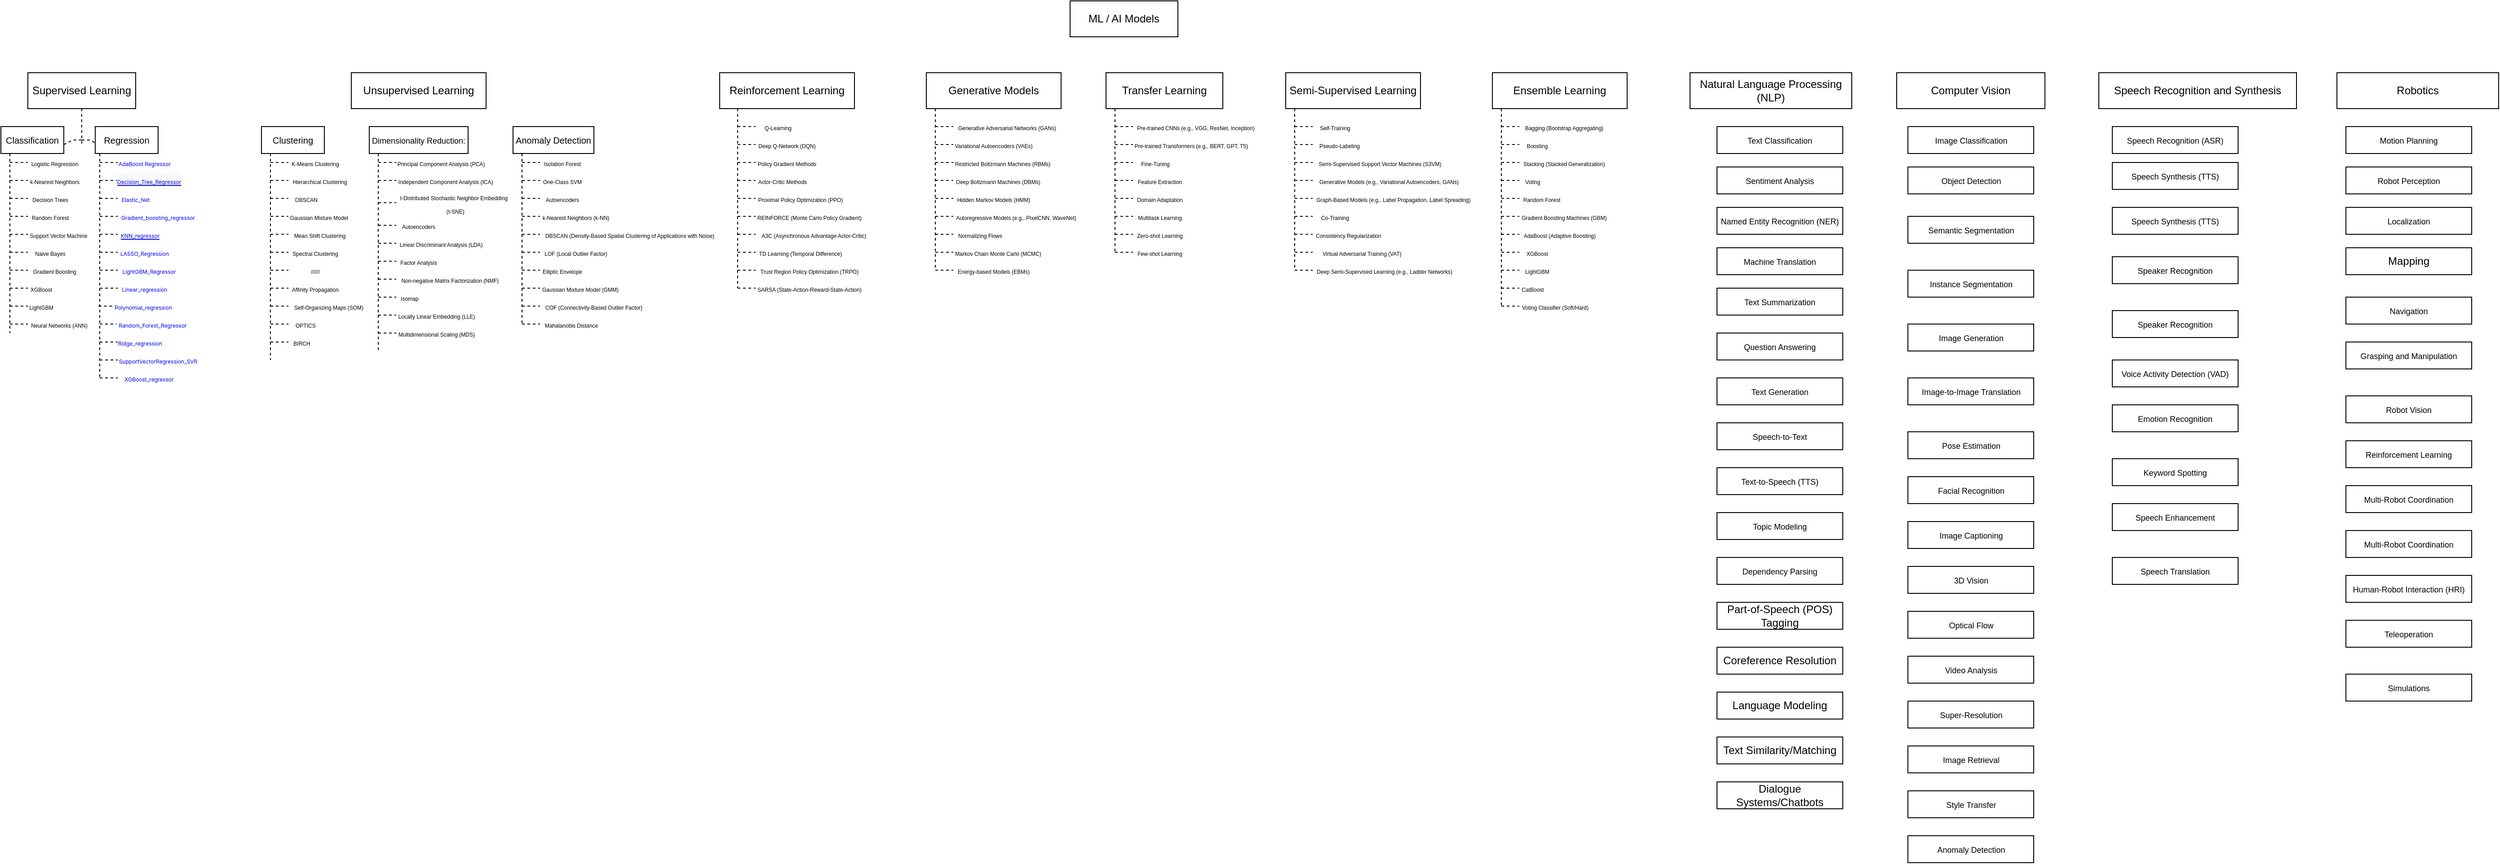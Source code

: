 <mxfile version="26.0.8">
  <diagram id="6a731a19-8d31-9384-78a2-239565b7b9f0" name="Page-1">
    <mxGraphModel dx="5086" dy="173" grid="1" gridSize="10" guides="1" tooltips="1" connect="1" arrows="1" fold="1" page="1" pageScale="1" pageWidth="4681" pageHeight="3300" background="none" math="0" shadow="0">
      <root>
        <mxCell id="0" />
        <mxCell id="1" parent="0" />
        <mxCell id="jr-n6Z9DIesCHv_oQTnh-1545" value="ML / AI Models" style="rounded=0;whiteSpace=wrap;html=1;" parent="1" vertex="1">
          <mxGeometry x="-200" y="20" width="120" height="40" as="geometry" />
        </mxCell>
        <mxCell id="jr-n6Z9DIesCHv_oQTnh-1546" value="Supervised Learning" style="rounded=0;whiteSpace=wrap;html=1;" parent="1" vertex="1">
          <mxGeometry x="-1360" y="100" width="120" height="40" as="geometry" />
        </mxCell>
        <mxCell id="jr-n6Z9DIesCHv_oQTnh-1548" value="Reinforcement Learning" style="rounded=0;whiteSpace=wrap;html=1;" parent="1" vertex="1">
          <mxGeometry x="-590" y="100" width="150" height="40" as="geometry" />
        </mxCell>
        <mxCell id="jr-n6Z9DIesCHv_oQTnh-1549" value="Unsupervised Learning" style="rounded=0;whiteSpace=wrap;html=1;" parent="1" vertex="1">
          <mxGeometry x="-1000" y="100" width="150" height="40" as="geometry" />
        </mxCell>
        <mxCell id="jr-n6Z9DIesCHv_oQTnh-1550" value="Generative Models" style="rounded=0;whiteSpace=wrap;html=1;" parent="1" vertex="1">
          <mxGeometry x="-360" y="100" width="150" height="40" as="geometry" />
        </mxCell>
        <mxCell id="jr-n6Z9DIesCHv_oQTnh-1551" value="Transfer Learning" style="rounded=0;whiteSpace=wrap;html=1;" parent="1" vertex="1">
          <mxGeometry x="-160" y="100" width="130" height="40" as="geometry" />
        </mxCell>
        <mxCell id="jr-n6Z9DIesCHv_oQTnh-1552" value="Semi-Supervised Learning" style="rounded=0;whiteSpace=wrap;html=1;" parent="1" vertex="1">
          <mxGeometry x="40" y="100" width="150" height="40" as="geometry" />
        </mxCell>
        <mxCell id="jr-n6Z9DIesCHv_oQTnh-1553" value="Ensemble Learning" style="rounded=0;whiteSpace=wrap;html=1;" parent="1" vertex="1">
          <mxGeometry x="270" y="100" width="150" height="40" as="geometry" />
        </mxCell>
        <mxCell id="jr-n6Z9DIesCHv_oQTnh-1554" value="Natural Language Processing (NLP)" style="rounded=0;whiteSpace=wrap;html=1;" parent="1" vertex="1">
          <mxGeometry x="490" y="100" width="180" height="40" as="geometry" />
        </mxCell>
        <mxCell id="jr-n6Z9DIesCHv_oQTnh-1555" value="Computer Vision" style="rounded=0;whiteSpace=wrap;html=1;" parent="1" vertex="1">
          <mxGeometry x="720" y="100" width="165" height="40" as="geometry" />
        </mxCell>
        <mxCell id="jr-n6Z9DIesCHv_oQTnh-1556" value="Speech Recognition and Synthesis" style="rounded=0;whiteSpace=wrap;html=1;" parent="1" vertex="1">
          <mxGeometry x="945" y="100" width="220" height="40" as="geometry" />
        </mxCell>
        <mxCell id="jr-n6Z9DIesCHv_oQTnh-1557" value="Robotics" style="rounded=0;whiteSpace=wrap;html=1;" parent="1" vertex="1">
          <mxGeometry x="1210" y="100" width="180" height="40" as="geometry" />
        </mxCell>
        <mxCell id="jr-n6Z9DIesCHv_oQTnh-1558" value="&lt;font style=&quot;font-size: 10px;&quot;&gt;Regression&lt;/font&gt;" style="rounded=0;whiteSpace=wrap;html=1;" parent="1" vertex="1">
          <mxGeometry x="-1285" y="160" width="70" height="30" as="geometry" />
        </mxCell>
        <mxCell id="jr-n6Z9DIesCHv_oQTnh-1559" value="&lt;font style=&quot;font-size: 10px;&quot;&gt;Classification&lt;/font&gt;" style="rounded=0;whiteSpace=wrap;html=1;" parent="1" vertex="1">
          <mxGeometry x="-1390" y="160" width="70" height="30" as="geometry" />
        </mxCell>
        <mxCell id="jr-n6Z9DIesCHv_oQTnh-1561" value="" style="endArrow=none;dashed=1;html=1;rounded=0;" parent="1" edge="1">
          <mxGeometry width="50" height="50" relative="1" as="geometry">
            <mxPoint x="-1300.09" y="140" as="sourcePoint" />
            <mxPoint x="-1300" y="180" as="targetPoint" />
          </mxGeometry>
        </mxCell>
        <mxCell id="jr-n6Z9DIesCHv_oQTnh-1562" value="" style="endArrow=none;dashed=1;html=1;rounded=0;entryX=0.023;entryY=0.659;entryDx=0;entryDy=0;entryPerimeter=0;" parent="1" target="jr-n6Z9DIesCHv_oQTnh-1558" edge="1">
          <mxGeometry width="50" height="50" relative="1" as="geometry">
            <mxPoint x="-1300" y="175" as="sourcePoint" />
            <mxPoint x="-1250" y="130" as="targetPoint" />
            <Array as="points">
              <mxPoint x="-1290" y="175" />
            </Array>
          </mxGeometry>
        </mxCell>
        <mxCell id="jr-n6Z9DIesCHv_oQTnh-1564" value="" style="endArrow=none;dashed=1;html=1;rounded=0;" parent="1" edge="1">
          <mxGeometry width="50" height="50" relative="1" as="geometry">
            <mxPoint x="-1280" y="190" as="sourcePoint" />
            <mxPoint x="-1280" y="440" as="targetPoint" />
          </mxGeometry>
        </mxCell>
        <mxCell id="jr-n6Z9DIesCHv_oQTnh-1565" value="" style="endArrow=none;dashed=1;html=1;rounded=0;" parent="1" edge="1">
          <mxGeometry width="50" height="50" relative="1" as="geometry">
            <mxPoint x="-1280" y="200" as="sourcePoint" />
            <mxPoint x="-1260" y="200" as="targetPoint" />
          </mxGeometry>
        </mxCell>
        <mxCell id="jr-n6Z9DIesCHv_oQTnh-1567" value="" style="endArrow=none;dashed=1;html=1;rounded=0;" parent="1" edge="1">
          <mxGeometry width="50" height="50" relative="1" as="geometry">
            <mxPoint x="-1280" y="220" as="sourcePoint" />
            <mxPoint x="-1260" y="220" as="targetPoint" />
          </mxGeometry>
        </mxCell>
        <mxCell id="jr-n6Z9DIesCHv_oQTnh-1568" value="&lt;a style=&quot;box-sizing: border-box; background-color: rgb(246, 248, 250); outline: none; outline-offset: -2px; box-shadow: none; font-family: -apple-system, BlinkMacSystemFont, &amp;quot;Segoe UI&amp;quot;, &amp;quot;Noto Sans&amp;quot;, Helvetica, Arial, sans-serif, &amp;quot;Apple Color Emoji&amp;quot;, &amp;quot;Segoe UI Emoji&amp;quot;; text-align: left; text-wrap-mode: nowrap;&quot; href=&quot;https://github.com/PetarS96/ML_Theory/tree/master/ML_Models/Supervised%20Learning/Regression%20models/Decision_Tree_Regressor&quot; class=&quot;Link--primary&quot; aria-label=&quot;Decision_Tree_Regressor, (Directory)&quot; title=&quot;Decision_Tree_Regressor&quot;&gt;&lt;font style=&quot;font-size: 6px;&quot;&gt;Decision_Tree_Regressor&lt;/font&gt;&lt;/a&gt;" style="text;html=1;align=center;verticalAlign=middle;whiteSpace=wrap;rounded=0;" parent="1" vertex="1">
          <mxGeometry x="-1260" y="210" width="70" height="20" as="geometry" />
        </mxCell>
        <mxCell id="jr-n6Z9DIesCHv_oQTnh-1569" value="" style="endArrow=none;dashed=1;html=1;rounded=0;" parent="1" edge="1">
          <mxGeometry width="50" height="50" relative="1" as="geometry">
            <mxPoint x="-1280" y="240" as="sourcePoint" />
            <mxPoint x="-1260" y="240" as="targetPoint" />
          </mxGeometry>
        </mxCell>
        <mxCell id="jr-n6Z9DIesCHv_oQTnh-1570" value="&lt;a style=&quot;box-sizing: border-box; background-color: rgb(255, 255, 255); text-decoration-line: none; font-family: -apple-system, BlinkMacSystemFont, &amp;quot;Segoe UI&amp;quot;, &amp;quot;Noto Sans&amp;quot;, Helvetica, Arial, sans-serif, &amp;quot;Apple Color Emoji&amp;quot;, &amp;quot;Segoe UI Emoji&amp;quot;; text-align: left; text-wrap-mode: nowrap;&quot; href=&quot;https://github.com/PetarS96/ML_Theory/tree/master/ML_Models/Supervised%20Learning/Regression%20models/Elastic_Net&quot; class=&quot;Link--primary&quot; aria-label=&quot;Elastic_Net, (Directory)&quot; title=&quot;Elastic_Net&quot;&gt;&lt;font style=&quot;font-size: 6px;&quot;&gt;Elastic_Net&lt;/font&gt;&lt;/a&gt;" style="text;html=1;align=center;verticalAlign=middle;whiteSpace=wrap;rounded=0;" parent="1" vertex="1">
          <mxGeometry x="-1260" y="230" width="40" height="20" as="geometry" />
        </mxCell>
        <mxCell id="jr-n6Z9DIesCHv_oQTnh-1572" value="" style="endArrow=none;dashed=1;html=1;rounded=0;" parent="1" edge="1">
          <mxGeometry width="50" height="50" relative="1" as="geometry">
            <mxPoint x="-1280" y="260" as="sourcePoint" />
            <mxPoint x="-1260" y="260" as="targetPoint" />
          </mxGeometry>
        </mxCell>
        <mxCell id="jr-n6Z9DIesCHv_oQTnh-1573" value="&lt;a style=&quot;box-sizing: border-box; background-color: rgb(255, 255, 255); text-decoration-line: none; font-family: -apple-system, BlinkMacSystemFont, &amp;quot;Segoe UI&amp;quot;, &amp;quot;Noto Sans&amp;quot;, Helvetica, Arial, sans-serif, &amp;quot;Apple Color Emoji&amp;quot;, &amp;quot;Segoe UI Emoji&amp;quot;; text-align: left; text-wrap-mode: nowrap;&quot; href=&quot;https://github.com/PetarS96/ML_Theory/tree/master/ML_Models/Supervised%20Learning/Regression%20models/Gradient_boosting_regressor&quot; class=&quot;Link--primary&quot; aria-label=&quot;Gradient_boosting_regressor, (Directory)&quot; title=&quot;Gradient_boosting_regressor&quot;&gt;&lt;font style=&quot;font-size: 6px;&quot;&gt;Gradient_boosting_regressor&lt;/font&gt;&lt;/a&gt;" style="text;html=1;align=center;verticalAlign=middle;whiteSpace=wrap;rounded=0;" parent="1" vertex="1">
          <mxGeometry x="-1260" y="250" width="90" height="20" as="geometry" />
        </mxCell>
        <mxCell id="jr-n6Z9DIesCHv_oQTnh-1575" value="" style="endArrow=none;dashed=1;html=1;rounded=0;" parent="1" edge="1">
          <mxGeometry width="50" height="50" relative="1" as="geometry">
            <mxPoint x="-1280" y="280" as="sourcePoint" />
            <mxPoint x="-1260" y="280" as="targetPoint" />
          </mxGeometry>
        </mxCell>
        <mxCell id="jr-n6Z9DIesCHv_oQTnh-1576" value="&lt;a style=&quot;box-sizing: border-box; font-family: -apple-system, BlinkMacSystemFont, &amp;quot;Segoe UI&amp;quot;, &amp;quot;Noto Sans&amp;quot;, Helvetica, Arial, sans-serif, &amp;quot;Apple Color Emoji&amp;quot;, &amp;quot;Segoe UI Emoji&amp;quot;; text-align: left; text-wrap-mode: nowrap;&quot; href=&quot;https://github.com/PetarS96/ML_Theory/tree/master/ML_Models/Supervised%20Learning/Regression%20models/KNN_regressor&quot; class=&quot;Link--primary&quot; aria-label=&quot;KNN_regressor, (Directory)&quot; title=&quot;KNN_regressor&quot;&gt;&lt;font style=&quot;font-size: 6px; background-color: light-dark(#ffffff, var(--ge-dark-color, #121212));&quot;&gt;KNN_regressor&lt;/font&gt;&lt;/a&gt;" style="text;html=1;align=center;verticalAlign=middle;whiteSpace=wrap;rounded=0;" parent="1" vertex="1">
          <mxGeometry x="-1260" y="270" width="50" height="20" as="geometry" />
        </mxCell>
        <mxCell id="jr-n6Z9DIesCHv_oQTnh-1577" value="" style="endArrow=none;dashed=1;html=1;rounded=0;" parent="1" edge="1">
          <mxGeometry width="50" height="50" relative="1" as="geometry">
            <mxPoint x="-1280" y="200" as="sourcePoint" />
            <mxPoint x="-1260" y="200" as="targetPoint" />
          </mxGeometry>
        </mxCell>
        <mxCell id="jr-n6Z9DIesCHv_oQTnh-1578" value="&lt;a style=&quot;box-sizing: border-box; background-color: rgb(255, 255, 255); text-decoration-line: none; font-family: -apple-system, BlinkMacSystemFont, &amp;quot;Segoe UI&amp;quot;, &amp;quot;Noto Sans&amp;quot;, Helvetica, Arial, sans-serif, &amp;quot;Apple Color Emoji&amp;quot;, &amp;quot;Segoe UI Emoji&amp;quot;; text-align: left; text-wrap-mode: nowrap;&quot; href=&quot;https://github.com/PetarS96/ML_Theory/tree/master/ML_Models/Supervised%20Learning/Regression%20models/AdaBoost%20Regressor&quot; class=&quot;Link--primary&quot; aria-label=&quot;AdaBoost Regressor, (Directory)&quot; title=&quot;AdaBoost Regressor&quot;&gt;&lt;font style=&quot;font-size: 6px;&quot;&gt;AdaBoost Regressor&lt;/font&gt;&lt;/a&gt;" style="text;html=1;align=center;verticalAlign=middle;whiteSpace=wrap;rounded=0;" parent="1" vertex="1">
          <mxGeometry x="-1260" y="190" width="60" height="20" as="geometry" />
        </mxCell>
        <mxCell id="jr-n6Z9DIesCHv_oQTnh-1580" value="" style="endArrow=none;dashed=1;html=1;rounded=0;" parent="1" edge="1">
          <mxGeometry width="50" height="50" relative="1" as="geometry">
            <mxPoint x="-1280" y="300" as="sourcePoint" />
            <mxPoint x="-1260" y="300" as="targetPoint" />
          </mxGeometry>
        </mxCell>
        <mxCell id="jr-n6Z9DIesCHv_oQTnh-1581" value="&lt;a style=&quot;box-sizing: border-box; background-color: rgb(255, 255, 255); text-decoration-line: none; font-family: -apple-system, BlinkMacSystemFont, &amp;quot;Segoe UI&amp;quot;, &amp;quot;Noto Sans&amp;quot;, Helvetica, Arial, sans-serif, &amp;quot;Apple Color Emoji&amp;quot;, &amp;quot;Segoe UI Emoji&amp;quot;; text-align: left; text-wrap-mode: nowrap;&quot; href=&quot;https://github.com/PetarS96/ML_Theory/tree/master/ML_Models/Supervised%20Learning/Regression%20models/LASSO_Regression&quot; class=&quot;Link--primary&quot; aria-label=&quot;LASSO_Regression, (Directory)&quot; title=&quot;LASSO_Regression&quot;&gt;&lt;font style=&quot;font-size: 6px;&quot;&gt;LASSO_Regression&lt;/font&gt;&lt;/a&gt;" style="text;html=1;align=center;verticalAlign=middle;whiteSpace=wrap;rounded=0;" parent="1" vertex="1">
          <mxGeometry x="-1260" y="290" width="60" height="20" as="geometry" />
        </mxCell>
        <mxCell id="jr-n6Z9DIesCHv_oQTnh-1582" value="" style="endArrow=none;dashed=1;html=1;rounded=0;" parent="1" edge="1">
          <mxGeometry width="50" height="50" relative="1" as="geometry">
            <mxPoint x="-1280" y="320" as="sourcePoint" />
            <mxPoint x="-1260" y="320" as="targetPoint" />
          </mxGeometry>
        </mxCell>
        <mxCell id="jr-n6Z9DIesCHv_oQTnh-1583" value="&lt;a style=&quot;box-sizing: border-box; background-color: rgb(255, 255, 255); text-decoration-line: none; font-family: -apple-system, BlinkMacSystemFont, &amp;quot;Segoe UI&amp;quot;, &amp;quot;Noto Sans&amp;quot;, Helvetica, Arial, sans-serif, &amp;quot;Apple Color Emoji&amp;quot;, &amp;quot;Segoe UI Emoji&amp;quot;; text-align: left; text-wrap-mode: nowrap;&quot; href=&quot;https://github.com/PetarS96/ML_Theory/tree/master/ML_Models/Supervised%20Learning/Regression%20models/LightGBM_Regressor&quot; class=&quot;Link--primary&quot; aria-label=&quot;LightGBM_Regressor, (Directory)&quot; title=&quot;LightGBM_Regressor&quot;&gt;&lt;font style=&quot;font-size: 6px;&quot;&gt;LightGBM_Regressor&lt;/font&gt;&lt;/a&gt;" style="text;html=1;align=center;verticalAlign=middle;whiteSpace=wrap;rounded=0;" parent="1" vertex="1">
          <mxGeometry x="-1260" y="310" width="70" height="20" as="geometry" />
        </mxCell>
        <mxCell id="jr-n6Z9DIesCHv_oQTnh-1584" value="" style="endArrow=none;dashed=1;html=1;rounded=0;" parent="1" edge="1">
          <mxGeometry width="50" height="50" relative="1" as="geometry">
            <mxPoint x="-1280" y="340" as="sourcePoint" />
            <mxPoint x="-1260" y="340" as="targetPoint" />
          </mxGeometry>
        </mxCell>
        <mxCell id="jr-n6Z9DIesCHv_oQTnh-1585" value="&lt;a style=&quot;box-sizing: border-box; background-color: rgb(255, 255, 255); text-decoration-line: none; font-family: -apple-system, BlinkMacSystemFont, &amp;quot;Segoe UI&amp;quot;, &amp;quot;Noto Sans&amp;quot;, Helvetica, Arial, sans-serif, &amp;quot;Apple Color Emoji&amp;quot;, &amp;quot;Segoe UI Emoji&amp;quot;; text-align: left; text-wrap-mode: nowrap;&quot; href=&quot;https://github.com/PetarS96/ML_Theory/tree/master/ML_Models/Supervised%20Learning/Regression%20models/Linear_regression&quot; class=&quot;Link--primary&quot; aria-label=&quot;Linear_regression, (Directory)&quot; title=&quot;Linear_regression&quot;&gt;&lt;font style=&quot;font-size: 6px;&quot;&gt;Linear_regression&lt;/font&gt;&lt;/a&gt;" style="text;html=1;align=center;verticalAlign=middle;whiteSpace=wrap;rounded=0;" parent="1" vertex="1">
          <mxGeometry x="-1260" y="330" width="60" height="20" as="geometry" />
        </mxCell>
        <mxCell id="jr-n6Z9DIesCHv_oQTnh-1586" value="" style="endArrow=none;dashed=1;html=1;rounded=0;" parent="1" edge="1">
          <mxGeometry width="50" height="50" relative="1" as="geometry">
            <mxPoint x="-1281.25" y="360" as="sourcePoint" />
            <mxPoint x="-1261.25" y="360" as="targetPoint" />
          </mxGeometry>
        </mxCell>
        <mxCell id="jr-n6Z9DIesCHv_oQTnh-1587" value="&lt;a style=&quot;box-sizing: border-box; background-color: rgb(255, 255, 255); text-decoration-line: none; font-family: -apple-system, BlinkMacSystemFont, &amp;quot;Segoe UI&amp;quot;, &amp;quot;Noto Sans&amp;quot;, Helvetica, Arial, sans-serif, &amp;quot;Apple Color Emoji&amp;quot;, &amp;quot;Segoe UI Emoji&amp;quot;; text-align: left; text-wrap-mode: nowrap;&quot; href=&quot;https://github.com/PetarS96/ML_Theory/tree/master/ML_Models/Supervised%20Learning/Regression%20models/Polynomial_regression&quot; class=&quot;Link--primary&quot; aria-label=&quot;Polynomial_regression, (Directory)&quot; title=&quot;Polynomial_regression&quot;&gt;&lt;font style=&quot;font-size: 6px;&quot;&gt;Polynomial_regression&lt;/font&gt;&lt;/a&gt;" style="text;html=1;align=center;verticalAlign=middle;whiteSpace=wrap;rounded=0;" parent="1" vertex="1">
          <mxGeometry x="-1263.75" y="350" width="65" height="20" as="geometry" />
        </mxCell>
        <mxCell id="jr-n6Z9DIesCHv_oQTnh-1588" value="" style="endArrow=none;dashed=1;html=1;rounded=0;" parent="1" edge="1">
          <mxGeometry width="50" height="50" relative="1" as="geometry">
            <mxPoint x="-1280" y="380" as="sourcePoint" />
            <mxPoint x="-1261.25" y="380" as="targetPoint" />
          </mxGeometry>
        </mxCell>
        <mxCell id="jr-n6Z9DIesCHv_oQTnh-1589" value="&lt;a style=&quot;box-sizing: border-box; background-color: rgb(255, 255, 255); text-decoration-line: none; font-family: -apple-system, BlinkMacSystemFont, &amp;quot;Segoe UI&amp;quot;, &amp;quot;Noto Sans&amp;quot;, Helvetica, Arial, sans-serif, &amp;quot;Apple Color Emoji&amp;quot;, &amp;quot;Segoe UI Emoji&amp;quot;; text-align: left; text-wrap-mode: nowrap;&quot; href=&quot;https://github.com/PetarS96/ML_Theory/tree/master/ML_Models/Supervised%20Learning/Regression%20models/Random_Forest_Regressor&quot; class=&quot;Link--primary&quot; aria-label=&quot;Random_Forest_Regressor, (Directory)&quot; title=&quot;Random_Forest_Regressor&quot;&gt;&lt;font style=&quot;font-size: 6px;&quot;&gt;Random_Forest_Regressor&lt;/font&gt;&lt;/a&gt;" style="text;html=1;align=center;verticalAlign=middle;whiteSpace=wrap;rounded=0;" parent="1" vertex="1">
          <mxGeometry x="-1261.25" y="370" width="80" height="20" as="geometry" />
        </mxCell>
        <mxCell id="jr-n6Z9DIesCHv_oQTnh-1590" value="" style="endArrow=none;dashed=1;html=1;rounded=0;" parent="1" edge="1">
          <mxGeometry width="50" height="50" relative="1" as="geometry">
            <mxPoint x="-1280" y="400" as="sourcePoint" />
            <mxPoint x="-1260" y="400" as="targetPoint" />
          </mxGeometry>
        </mxCell>
        <mxCell id="jr-n6Z9DIesCHv_oQTnh-1591" value="&lt;a style=&quot;box-sizing: border-box; background-color: rgb(255, 255, 255); text-decoration-line: none; font-family: -apple-system, BlinkMacSystemFont, &amp;quot;Segoe UI&amp;quot;, &amp;quot;Noto Sans&amp;quot;, Helvetica, Arial, sans-serif, &amp;quot;Apple Color Emoji&amp;quot;, &amp;quot;Segoe UI Emoji&amp;quot;; text-align: left; text-wrap-mode: nowrap;&quot; href=&quot;https://github.com/PetarS96/ML_Theory/tree/master/ML_Models/Supervised%20Learning/Regression%20models/Ridge_regression&quot; class=&quot;Link--primary&quot; aria-label=&quot;Ridge_regression, (Directory)&quot; title=&quot;Ridge_regression&quot;&gt;&lt;font style=&quot;font-size: 6px;&quot;&gt;Ridge_regression&lt;/font&gt;&lt;/a&gt;" style="text;html=1;align=center;verticalAlign=middle;whiteSpace=wrap;rounded=0;" parent="1" vertex="1">
          <mxGeometry x="-1260" y="390" width="50" height="20" as="geometry" />
        </mxCell>
        <mxCell id="jr-n6Z9DIesCHv_oQTnh-1592" value="" style="endArrow=none;dashed=1;html=1;rounded=0;" parent="1" edge="1">
          <mxGeometry width="50" height="50" relative="1" as="geometry">
            <mxPoint x="-1280" y="420" as="sourcePoint" />
            <mxPoint x="-1260" y="420" as="targetPoint" />
          </mxGeometry>
        </mxCell>
        <mxCell id="jr-n6Z9DIesCHv_oQTnh-1593" value="&lt;a style=&quot;box-sizing: border-box; background-color: rgb(255, 255, 255); text-decoration-line: none; font-family: -apple-system, BlinkMacSystemFont, &amp;quot;Segoe UI&amp;quot;, &amp;quot;Noto Sans&amp;quot;, Helvetica, Arial, sans-serif, &amp;quot;Apple Color Emoji&amp;quot;, &amp;quot;Segoe UI Emoji&amp;quot;; text-align: left; text-wrap-mode: nowrap;&quot; href=&quot;https://github.com/PetarS96/ML_Theory/tree/master/ML_Models/Supervised%20Learning/Regression%20models/SupportVectorRegression_SVR&quot; class=&quot;Link--primary&quot; aria-label=&quot;SupportVectorRegression_SVR, (Directory)&quot; title=&quot;SupportVectorRegression_SVR&quot;&gt;&lt;font style=&quot;font-size: 6px;&quot;&gt;SupportVectorRegression_SVR&lt;/font&gt;&lt;/a&gt;" style="text;html=1;align=center;verticalAlign=middle;whiteSpace=wrap;rounded=0;" parent="1" vertex="1">
          <mxGeometry x="-1260" y="410" width="90" height="20" as="geometry" />
        </mxCell>
        <mxCell id="jr-n6Z9DIesCHv_oQTnh-1594" value="" style="endArrow=none;dashed=1;html=1;rounded=0;" parent="1" edge="1">
          <mxGeometry width="50" height="50" relative="1" as="geometry">
            <mxPoint x="-1280" y="440" as="sourcePoint" />
            <mxPoint x="-1260" y="440" as="targetPoint" />
          </mxGeometry>
        </mxCell>
        <mxCell id="jr-n6Z9DIesCHv_oQTnh-1595" value="&lt;a style=&quot;box-sizing: border-box; background-color: rgb(255, 255, 255); text-decoration-line: none; font-family: -apple-system, BlinkMacSystemFont, &amp;quot;Segoe UI&amp;quot;, &amp;quot;Noto Sans&amp;quot;, Helvetica, Arial, sans-serif, &amp;quot;Apple Color Emoji&amp;quot;, &amp;quot;Segoe UI Emoji&amp;quot;; text-align: left; text-wrap-mode: nowrap;&quot; href=&quot;https://github.com/PetarS96/ML_Theory/tree/master/ML_Models/Supervised%20Learning/Regression%20models/XGBoost_regressor&quot; class=&quot;Link--primary&quot; aria-label=&quot;XGBoost_regressor, (Directory)&quot; title=&quot;XGBoost_regressor&quot;&gt;&lt;font style=&quot;font-size: 6px;&quot;&gt;XGBoost_regressor&lt;/font&gt;&lt;/a&gt;" style="text;html=1;align=center;verticalAlign=middle;whiteSpace=wrap;rounded=0;" parent="1" vertex="1">
          <mxGeometry x="-1260" y="430" width="70" height="20" as="geometry" />
        </mxCell>
        <mxCell id="jr-n6Z9DIesCHv_oQTnh-1597" value="" style="endArrow=none;dashed=1;html=1;rounded=0;" parent="1" edge="1">
          <mxGeometry width="50" height="50" relative="1" as="geometry">
            <mxPoint x="-1320" y="180" as="sourcePoint" />
            <mxPoint x="-1300" y="174.81" as="targetPoint" />
            <Array as="points">
              <mxPoint x="-1320" y="180" />
              <mxPoint x="-1310" y="175" />
            </Array>
          </mxGeometry>
        </mxCell>
        <mxCell id="jr-n6Z9DIesCHv_oQTnh-1599" value="" style="endArrow=none;dashed=1;html=1;rounded=0;" parent="1" edge="1">
          <mxGeometry width="50" height="50" relative="1" as="geometry">
            <mxPoint x="-1380" y="190" as="sourcePoint" />
            <mxPoint x="-1380" y="390" as="targetPoint" />
          </mxGeometry>
        </mxCell>
        <mxCell id="jr-n6Z9DIesCHv_oQTnh-1600" value="" style="endArrow=none;dashed=1;html=1;rounded=0;" parent="1" edge="1">
          <mxGeometry width="50" height="50" relative="1" as="geometry">
            <mxPoint x="-1380" y="199.94" as="sourcePoint" />
            <mxPoint x="-1360" y="199.94" as="targetPoint" />
          </mxGeometry>
        </mxCell>
        <mxCell id="jr-n6Z9DIesCHv_oQTnh-1601" value="&lt;font style=&quot;font-size: 6px;&quot;&gt;Logistic Regression&lt;/font&gt;" style="text;html=1;align=center;verticalAlign=middle;whiteSpace=wrap;rounded=0;" parent="1" vertex="1">
          <mxGeometry x="-1360" y="190" width="60" height="20" as="geometry" />
        </mxCell>
        <mxCell id="jr-n6Z9DIesCHv_oQTnh-1602" value="" style="endArrow=none;dashed=1;html=1;rounded=0;" parent="1" edge="1">
          <mxGeometry width="50" height="50" relative="1" as="geometry">
            <mxPoint x="-1380" y="219.94" as="sourcePoint" />
            <mxPoint x="-1360" y="219.94" as="targetPoint" />
          </mxGeometry>
        </mxCell>
        <mxCell id="jr-n6Z9DIesCHv_oQTnh-1603" value="&lt;font style=&quot;font-size: 6px;&quot;&gt;k-Nearest Neighbors&lt;/font&gt;" style="text;html=1;align=center;verticalAlign=middle;whiteSpace=wrap;rounded=0;" parent="1" vertex="1">
          <mxGeometry x="-1360" y="210" width="60" height="20" as="geometry" />
        </mxCell>
        <mxCell id="jr-n6Z9DIesCHv_oQTnh-1604" value="" style="endArrow=none;dashed=1;html=1;rounded=0;" parent="1" edge="1">
          <mxGeometry width="50" height="50" relative="1" as="geometry">
            <mxPoint x="-1380" y="239.94" as="sourcePoint" />
            <mxPoint x="-1360" y="239.94" as="targetPoint" />
          </mxGeometry>
        </mxCell>
        <mxCell id="jr-n6Z9DIesCHv_oQTnh-1605" value="&lt;font style=&quot;font-size: 6px;&quot;&gt;Decision Trees&lt;/font&gt;" style="text;html=1;align=center;verticalAlign=middle;whiteSpace=wrap;rounded=0;" parent="1" vertex="1">
          <mxGeometry x="-1360" y="230" width="50" height="20" as="geometry" />
        </mxCell>
        <mxCell id="jr-n6Z9DIesCHv_oQTnh-1606" value="" style="endArrow=none;dashed=1;html=1;rounded=0;" parent="1" edge="1">
          <mxGeometry width="50" height="50" relative="1" as="geometry">
            <mxPoint x="-1380" y="259.94" as="sourcePoint" />
            <mxPoint x="-1360" y="259.94" as="targetPoint" />
          </mxGeometry>
        </mxCell>
        <mxCell id="jr-n6Z9DIesCHv_oQTnh-1607" value="&lt;font style=&quot;font-size: 6px;&quot;&gt;Random Forest&lt;/font&gt;" style="text;html=1;align=center;verticalAlign=middle;whiteSpace=wrap;rounded=0;" parent="1" vertex="1">
          <mxGeometry x="-1360" y="250" width="50" height="20" as="geometry" />
        </mxCell>
        <mxCell id="jr-n6Z9DIesCHv_oQTnh-1608" value="" style="endArrow=none;dashed=1;html=1;rounded=0;" parent="1" edge="1">
          <mxGeometry width="50" height="50" relative="1" as="geometry">
            <mxPoint x="-1380" y="279.94" as="sourcePoint" />
            <mxPoint x="-1360" y="279.94" as="targetPoint" />
          </mxGeometry>
        </mxCell>
        <mxCell id="jr-n6Z9DIesCHv_oQTnh-1609" value="&lt;font style=&quot;font-size: 6px;&quot;&gt;Support Vector Machine&amp;nbsp;&lt;/font&gt;" style="text;html=1;align=center;verticalAlign=middle;whiteSpace=wrap;rounded=0;" parent="1" vertex="1">
          <mxGeometry x="-1360" y="270" width="70" height="20" as="geometry" />
        </mxCell>
        <mxCell id="jr-n6Z9DIesCHv_oQTnh-1610" value="" style="endArrow=none;dashed=1;html=1;rounded=0;" parent="1" edge="1">
          <mxGeometry width="50" height="50" relative="1" as="geometry">
            <mxPoint x="-1380" y="299.94" as="sourcePoint" />
            <mxPoint x="-1360" y="299.94" as="targetPoint" />
          </mxGeometry>
        </mxCell>
        <mxCell id="jr-n6Z9DIesCHv_oQTnh-1611" value="&lt;font style=&quot;font-size: 6px;&quot;&gt;Naive Bayes&lt;/font&gt;" style="text;html=1;align=center;verticalAlign=middle;whiteSpace=wrap;rounded=0;" parent="1" vertex="1">
          <mxGeometry x="-1360" y="290" width="50" height="20" as="geometry" />
        </mxCell>
        <mxCell id="jr-n6Z9DIesCHv_oQTnh-1612" value="" style="endArrow=none;dashed=1;html=1;rounded=0;" parent="1" edge="1">
          <mxGeometry width="50" height="50" relative="1" as="geometry">
            <mxPoint x="-1380" y="319.94" as="sourcePoint" />
            <mxPoint x="-1360" y="319.94" as="targetPoint" />
          </mxGeometry>
        </mxCell>
        <mxCell id="jr-n6Z9DIesCHv_oQTnh-1613" value="&lt;font style=&quot;font-size: 6px;&quot;&gt;Gradient Boosting&lt;/font&gt;" style="text;html=1;align=center;verticalAlign=middle;whiteSpace=wrap;rounded=0;" parent="1" vertex="1">
          <mxGeometry x="-1360" y="310" width="60" height="20" as="geometry" />
        </mxCell>
        <mxCell id="jr-n6Z9DIesCHv_oQTnh-1614" value="" style="endArrow=none;dashed=1;html=1;rounded=0;" parent="1" edge="1">
          <mxGeometry width="50" height="50" relative="1" as="geometry">
            <mxPoint x="-1380" y="339.94" as="sourcePoint" />
            <mxPoint x="-1360" y="339.94" as="targetPoint" />
          </mxGeometry>
        </mxCell>
        <mxCell id="jr-n6Z9DIesCHv_oQTnh-1615" value="&lt;font style=&quot;font-size: 6px;&quot;&gt;XGBoost&lt;/font&gt;" style="text;html=1;align=center;verticalAlign=middle;whiteSpace=wrap;rounded=0;" parent="1" vertex="1">
          <mxGeometry x="-1360" y="330" width="30" height="20" as="geometry" />
        </mxCell>
        <mxCell id="jr-n6Z9DIesCHv_oQTnh-1616" value="" style="endArrow=none;dashed=1;html=1;rounded=0;" parent="1" edge="1">
          <mxGeometry width="50" height="50" relative="1" as="geometry">
            <mxPoint x="-1380" y="359.94" as="sourcePoint" />
            <mxPoint x="-1360" y="359.94" as="targetPoint" />
          </mxGeometry>
        </mxCell>
        <mxCell id="jr-n6Z9DIesCHv_oQTnh-1617" value="&lt;font style=&quot;font-size: 6px;&quot;&gt;LightGBM&lt;/font&gt;" style="text;html=1;align=center;verticalAlign=middle;whiteSpace=wrap;rounded=0;" parent="1" vertex="1">
          <mxGeometry x="-1360" y="350" width="30" height="20" as="geometry" />
        </mxCell>
        <mxCell id="jr-n6Z9DIesCHv_oQTnh-1619" value="" style="endArrow=none;dashed=1;html=1;rounded=0;" parent="1" edge="1">
          <mxGeometry width="50" height="50" relative="1" as="geometry">
            <mxPoint x="-1380" y="379.94" as="sourcePoint" />
            <mxPoint x="-1360" y="379.94" as="targetPoint" />
          </mxGeometry>
        </mxCell>
        <mxCell id="jr-n6Z9DIesCHv_oQTnh-1620" value="&lt;font style=&quot;font-size: 6px;&quot;&gt;Neural Networks (ANN)&lt;/font&gt;" style="text;html=1;align=center;verticalAlign=middle;whiteSpace=wrap;rounded=0;" parent="1" vertex="1">
          <mxGeometry x="-1360" y="370" width="70" height="20" as="geometry" />
        </mxCell>
        <mxCell id="jr-n6Z9DIesCHv_oQTnh-1622" value="&lt;font style=&quot;font-size: 10px;&quot;&gt;Clustering&lt;/font&gt;" style="rounded=0;whiteSpace=wrap;html=1;" parent="1" vertex="1">
          <mxGeometry x="-1100" y="160" width="70" height="30" as="geometry" />
        </mxCell>
        <mxCell id="jr-n6Z9DIesCHv_oQTnh-1623" value="&lt;font style=&quot;font-size: 9px;&quot;&gt;Dimensionality Reduction:&lt;/font&gt;" style="rounded=0;whiteSpace=wrap;html=1;" parent="1" vertex="1">
          <mxGeometry x="-980" y="160" width="110" height="30" as="geometry" />
        </mxCell>
        <mxCell id="jr-n6Z9DIesCHv_oQTnh-1625" style="edgeStyle=orthogonalEdgeStyle;rounded=0;orthogonalLoop=1;jettySize=auto;html=1;exitX=0.5;exitY=1;exitDx=0;exitDy=0;" parent="1" source="jr-n6Z9DIesCHv_oQTnh-1548" target="jr-n6Z9DIesCHv_oQTnh-1548" edge="1">
          <mxGeometry relative="1" as="geometry" />
        </mxCell>
        <mxCell id="jr-n6Z9DIesCHv_oQTnh-1626" value="&lt;font style=&quot;font-size: 10px;&quot;&gt;Anomaly Detection&lt;/font&gt;" style="rounded=0;whiteSpace=wrap;html=1;" parent="1" vertex="1">
          <mxGeometry x="-820" y="160" width="90" height="30" as="geometry" />
        </mxCell>
        <mxCell id="jr-n6Z9DIesCHv_oQTnh-1628" value="" style="endArrow=none;dashed=1;html=1;rounded=0;" parent="1" edge="1">
          <mxGeometry width="50" height="50" relative="1" as="geometry">
            <mxPoint x="-1090" y="190" as="sourcePoint" />
            <mxPoint x="-1090" y="420" as="targetPoint" />
          </mxGeometry>
        </mxCell>
        <mxCell id="jr-n6Z9DIesCHv_oQTnh-1629" value="" style="endArrow=none;dashed=1;html=1;rounded=0;" parent="1" edge="1">
          <mxGeometry width="50" height="50" relative="1" as="geometry">
            <mxPoint x="-1090" y="199.94" as="sourcePoint" />
            <mxPoint x="-1070" y="199.94" as="targetPoint" />
          </mxGeometry>
        </mxCell>
        <mxCell id="jr-n6Z9DIesCHv_oQTnh-1630" value="&lt;font style=&quot;font-size: 6px;&quot;&gt;K-Means Clustering&lt;/font&gt;" style="text;html=1;align=center;verticalAlign=middle;whiteSpace=wrap;rounded=0;" parent="1" vertex="1">
          <mxGeometry x="-1070" y="190" width="60" height="20" as="geometry" />
        </mxCell>
        <mxCell id="jr-n6Z9DIesCHv_oQTnh-1631" value="" style="endArrow=none;dashed=1;html=1;rounded=0;" parent="1" edge="1">
          <mxGeometry width="50" height="50" relative="1" as="geometry">
            <mxPoint x="-1090" y="219.94" as="sourcePoint" />
            <mxPoint x="-1070" y="219.94" as="targetPoint" />
          </mxGeometry>
        </mxCell>
        <mxCell id="jr-n6Z9DIesCHv_oQTnh-1632" value="&lt;font style=&quot;font-size: 6px;&quot;&gt;Hierarchical Clustering&lt;/font&gt;" style="text;html=1;align=center;verticalAlign=middle;whiteSpace=wrap;rounded=0;" parent="1" vertex="1">
          <mxGeometry x="-1070" y="210" width="70" height="20" as="geometry" />
        </mxCell>
        <mxCell id="jr-n6Z9DIesCHv_oQTnh-1633" value="" style="endArrow=none;dashed=1;html=1;rounded=0;" parent="1" edge="1">
          <mxGeometry width="50" height="50" relative="1" as="geometry">
            <mxPoint x="-1090" y="239.94" as="sourcePoint" />
            <mxPoint x="-1070" y="239.94" as="targetPoint" />
          </mxGeometry>
        </mxCell>
        <mxCell id="jr-n6Z9DIesCHv_oQTnh-1634" value="&lt;font style=&quot;font-size: 6px;&quot;&gt;DBSCAN &lt;/font&gt;" style="text;html=1;align=center;verticalAlign=middle;whiteSpace=wrap;rounded=0;" parent="1" vertex="1">
          <mxGeometry x="-1070" y="230" width="40" height="20" as="geometry" />
        </mxCell>
        <mxCell id="jr-n6Z9DIesCHv_oQTnh-1635" value="" style="endArrow=none;dashed=1;html=1;rounded=0;" parent="1" edge="1">
          <mxGeometry width="50" height="50" relative="1" as="geometry">
            <mxPoint x="-1090" y="259.94" as="sourcePoint" />
            <mxPoint x="-1070" y="259.94" as="targetPoint" />
          </mxGeometry>
        </mxCell>
        <mxCell id="jr-n6Z9DIesCHv_oQTnh-1636" value="&lt;font style=&quot;font-size: 6px;&quot;&gt;Gaussian Mixture Model&amp;nbsp;&lt;/font&gt;" style="text;html=1;align=center;verticalAlign=middle;whiteSpace=wrap;rounded=0;" parent="1" vertex="1">
          <mxGeometry x="-1070" y="250" width="70" height="20" as="geometry" />
        </mxCell>
        <mxCell id="jr-n6Z9DIesCHv_oQTnh-1637" value="" style="endArrow=none;dashed=1;html=1;rounded=0;" parent="1" edge="1">
          <mxGeometry width="50" height="50" relative="1" as="geometry">
            <mxPoint x="-1090" y="279.94" as="sourcePoint" />
            <mxPoint x="-1070" y="279.94" as="targetPoint" />
          </mxGeometry>
        </mxCell>
        <mxCell id="jr-n6Z9DIesCHv_oQTnh-1638" value="&lt;font style=&quot;font-size: 6px;&quot;&gt;Mean Shift Clustering&lt;/font&gt;" style="text;html=1;align=center;verticalAlign=middle;whiteSpace=wrap;rounded=0;" parent="1" vertex="1">
          <mxGeometry x="-1070" y="270" width="70" height="20" as="geometry" />
        </mxCell>
        <mxCell id="jr-n6Z9DIesCHv_oQTnh-1639" value="" style="endArrow=none;dashed=1;html=1;rounded=0;" parent="1" edge="1">
          <mxGeometry width="50" height="50" relative="1" as="geometry">
            <mxPoint x="-1090" y="299.94" as="sourcePoint" />
            <mxPoint x="-1070" y="299.94" as="targetPoint" />
          </mxGeometry>
        </mxCell>
        <mxCell id="jr-n6Z9DIesCHv_oQTnh-1640" value="&lt;font style=&quot;font-size: 6px;&quot;&gt;Spectral Clustering&lt;/font&gt;" style="text;html=1;align=center;verticalAlign=middle;whiteSpace=wrap;rounded=0;" parent="1" vertex="1">
          <mxGeometry x="-1070" y="290" width="60" height="20" as="geometry" />
        </mxCell>
        <mxCell id="jr-n6Z9DIesCHv_oQTnh-1641" value="" style="endArrow=none;dashed=1;html=1;rounded=0;" parent="1" edge="1">
          <mxGeometry width="50" height="50" relative="1" as="geometry">
            <mxPoint x="-1090" y="319.94" as="sourcePoint" />
            <mxPoint x="-1070" y="319.94" as="targetPoint" />
          </mxGeometry>
        </mxCell>
        <mxCell id="jr-n6Z9DIesCHv_oQTnh-1642" value="&lt;font style=&quot;font-size: 6px;&quot;&gt;//////&lt;/font&gt;" style="text;html=1;align=center;verticalAlign=middle;whiteSpace=wrap;rounded=0;" parent="1" vertex="1">
          <mxGeometry x="-1070" y="310" width="60" height="20" as="geometry" />
        </mxCell>
        <mxCell id="jr-n6Z9DIesCHv_oQTnh-1643" value="" style="endArrow=none;dashed=1;html=1;rounded=0;" parent="1" edge="1">
          <mxGeometry width="50" height="50" relative="1" as="geometry">
            <mxPoint x="-1090" y="339.94" as="sourcePoint" />
            <mxPoint x="-1070" y="339.94" as="targetPoint" />
          </mxGeometry>
        </mxCell>
        <mxCell id="jr-n6Z9DIesCHv_oQTnh-1644" value="&lt;font style=&quot;font-size: 6px;&quot;&gt;Affinity Propagation&lt;/font&gt;" style="text;html=1;align=center;verticalAlign=middle;whiteSpace=wrap;rounded=0;" parent="1" vertex="1">
          <mxGeometry x="-1070" y="330" width="60" height="20" as="geometry" />
        </mxCell>
        <mxCell id="jr-n6Z9DIesCHv_oQTnh-1645" value="" style="endArrow=none;dashed=1;html=1;rounded=0;" parent="1" edge="1">
          <mxGeometry width="50" height="50" relative="1" as="geometry">
            <mxPoint x="-1090" y="359.94" as="sourcePoint" />
            <mxPoint x="-1070" y="359.94" as="targetPoint" />
          </mxGeometry>
        </mxCell>
        <mxCell id="jr-n6Z9DIesCHv_oQTnh-1646" value="&lt;font style=&quot;font-size: 6px;&quot;&gt;Self-Organizing Maps (SOM)&lt;/font&gt;" style="text;html=1;align=center;verticalAlign=middle;whiteSpace=wrap;rounded=0;" parent="1" vertex="1">
          <mxGeometry x="-1070" y="350" width="90" height="20" as="geometry" />
        </mxCell>
        <mxCell id="jr-n6Z9DIesCHv_oQTnh-1647" value="" style="endArrow=none;dashed=1;html=1;rounded=0;" parent="1" edge="1">
          <mxGeometry width="50" height="50" relative="1" as="geometry">
            <mxPoint x="-1090" y="379.94" as="sourcePoint" />
            <mxPoint x="-1070" y="379.94" as="targetPoint" />
          </mxGeometry>
        </mxCell>
        <mxCell id="jr-n6Z9DIesCHv_oQTnh-1648" value="&lt;font style=&quot;font-size: 6px;&quot;&gt;OPTICS&amp;nbsp;&lt;/font&gt;" style="text;html=1;align=center;verticalAlign=middle;whiteSpace=wrap;rounded=0;" parent="1" vertex="1">
          <mxGeometry x="-1070" y="370" width="40" height="20" as="geometry" />
        </mxCell>
        <mxCell id="jr-n6Z9DIesCHv_oQTnh-1651" value="" style="endArrow=none;dashed=1;html=1;rounded=0;" parent="1" edge="1">
          <mxGeometry width="50" height="50" relative="1" as="geometry">
            <mxPoint x="-1090" y="399.94" as="sourcePoint" />
            <mxPoint x="-1070" y="399.94" as="targetPoint" />
          </mxGeometry>
        </mxCell>
        <mxCell id="jr-n6Z9DIesCHv_oQTnh-1652" value="&lt;font style=&quot;font-size: 6px;&quot;&gt;BIRCH&lt;/font&gt;" style="text;html=1;align=center;verticalAlign=middle;whiteSpace=wrap;rounded=0;" parent="1" vertex="1">
          <mxGeometry x="-1070" y="390" width="30" height="20" as="geometry" />
        </mxCell>
        <mxCell id="jr-n6Z9DIesCHv_oQTnh-1653" value="" style="endArrow=none;dashed=1;html=1;rounded=0;" parent="1" edge="1">
          <mxGeometry width="50" height="50" relative="1" as="geometry">
            <mxPoint x="-970" y="190" as="sourcePoint" />
            <mxPoint x="-970" y="410" as="targetPoint" />
          </mxGeometry>
        </mxCell>
        <mxCell id="jr-n6Z9DIesCHv_oQTnh-1654" value="" style="endArrow=none;dashed=1;html=1;rounded=0;" parent="1" edge="1">
          <mxGeometry width="50" height="50" relative="1" as="geometry">
            <mxPoint x="-970" y="199.94" as="sourcePoint" />
            <mxPoint x="-950" y="199.94" as="targetPoint" />
          </mxGeometry>
        </mxCell>
        <mxCell id="jr-n6Z9DIesCHv_oQTnh-1655" value="&lt;font style=&quot;font-size: 6px;&quot;&gt;Principal Component Analysis (PCA)&lt;/font&gt;" style="text;html=1;align=center;verticalAlign=middle;whiteSpace=wrap;rounded=0;" parent="1" vertex="1">
          <mxGeometry x="-950" y="190" width="100" height="20" as="geometry" />
        </mxCell>
        <mxCell id="jr-n6Z9DIesCHv_oQTnh-1656" value="" style="endArrow=none;dashed=1;html=1;rounded=0;" parent="1" edge="1">
          <mxGeometry width="50" height="50" relative="1" as="geometry">
            <mxPoint x="-970" y="219.94" as="sourcePoint" />
            <mxPoint x="-950" y="219.94" as="targetPoint" />
          </mxGeometry>
        </mxCell>
        <mxCell id="jr-n6Z9DIesCHv_oQTnh-1657" value="&lt;font style=&quot;font-size: 6px;&quot;&gt;Independent Component Analysis (ICA)&lt;/font&gt;" style="text;html=1;align=center;verticalAlign=middle;whiteSpace=wrap;rounded=0;" parent="1" vertex="1">
          <mxGeometry x="-950" y="210" width="110" height="20" as="geometry" />
        </mxCell>
        <mxCell id="jr-n6Z9DIesCHv_oQTnh-1658" value="" style="endArrow=none;dashed=1;html=1;rounded=0;" parent="1" edge="1">
          <mxGeometry width="50" height="50" relative="1" as="geometry">
            <mxPoint x="-970" y="244.75" as="sourcePoint" />
            <mxPoint x="-950" y="244.75" as="targetPoint" />
            <Array as="points">
              <mxPoint x="-970" y="244.81" />
            </Array>
          </mxGeometry>
        </mxCell>
        <mxCell id="jr-n6Z9DIesCHv_oQTnh-1659" value="&lt;font style=&quot;font-size: 6px;&quot;&gt;t-Distributed Stochastic Neighbor Embedding&amp;nbsp; &amp;nbsp;(t-SNE) &lt;/font&gt;" style="text;html=1;align=center;verticalAlign=middle;whiteSpace=wrap;rounded=0;" parent="1" vertex="1">
          <mxGeometry x="-950" y="230" width="130" height="30" as="geometry" />
        </mxCell>
        <mxCell id="jr-n6Z9DIesCHv_oQTnh-1660" value="" style="endArrow=none;dashed=1;html=1;rounded=0;" parent="1" edge="1">
          <mxGeometry width="50" height="50" relative="1" as="geometry">
            <mxPoint x="-970" y="269.94" as="sourcePoint" />
            <mxPoint x="-950" y="269.94" as="targetPoint" />
          </mxGeometry>
        </mxCell>
        <mxCell id="jr-n6Z9DIesCHv_oQTnh-1661" value="&lt;font style=&quot;font-size: 6px;&quot;&gt;Autoencoders&lt;/font&gt;" style="text;html=1;align=center;verticalAlign=middle;whiteSpace=wrap;rounded=0;" parent="1" vertex="1">
          <mxGeometry x="-950" y="260" width="50" height="20" as="geometry" />
        </mxCell>
        <mxCell id="jr-n6Z9DIesCHv_oQTnh-1662" value="" style="endArrow=none;dashed=1;html=1;rounded=0;" parent="1" edge="1">
          <mxGeometry width="50" height="50" relative="1" as="geometry">
            <mxPoint x="-970" y="289.94" as="sourcePoint" />
            <mxPoint x="-950" y="289.94" as="targetPoint" />
          </mxGeometry>
        </mxCell>
        <mxCell id="jr-n6Z9DIesCHv_oQTnh-1663" value="&lt;font style=&quot;font-size: 6px;&quot;&gt;Linear Discriminant Analysis (LDA)&lt;/font&gt;" style="text;html=1;align=center;verticalAlign=middle;whiteSpace=wrap;rounded=0;" parent="1" vertex="1">
          <mxGeometry x="-950" y="280" width="100" height="20" as="geometry" />
        </mxCell>
        <mxCell id="jr-n6Z9DIesCHv_oQTnh-1664" value="" style="endArrow=none;dashed=1;html=1;rounded=0;" parent="1" edge="1">
          <mxGeometry width="50" height="50" relative="1" as="geometry">
            <mxPoint x="-970" y="309.94" as="sourcePoint" />
            <mxPoint x="-950" y="309.94" as="targetPoint" />
          </mxGeometry>
        </mxCell>
        <mxCell id="jr-n6Z9DIesCHv_oQTnh-1665" value="&lt;font style=&quot;font-size: 6px;&quot;&gt;Factor Analysis&lt;/font&gt;" style="text;html=1;align=center;verticalAlign=middle;whiteSpace=wrap;rounded=0;" parent="1" vertex="1">
          <mxGeometry x="-950" y="300" width="50" height="20" as="geometry" />
        </mxCell>
        <mxCell id="jr-n6Z9DIesCHv_oQTnh-1666" value="" style="endArrow=none;dashed=1;html=1;rounded=0;" parent="1" edge="1">
          <mxGeometry width="50" height="50" relative="1" as="geometry">
            <mxPoint x="-970" y="329.94" as="sourcePoint" />
            <mxPoint x="-950" y="329.94" as="targetPoint" />
          </mxGeometry>
        </mxCell>
        <mxCell id="jr-n6Z9DIesCHv_oQTnh-1667" value="&lt;font style=&quot;font-size: 6px;&quot;&gt;Non-negative Matrix Factorization (NMF)&lt;/font&gt;" style="text;html=1;align=center;verticalAlign=middle;whiteSpace=wrap;rounded=0;" parent="1" vertex="1">
          <mxGeometry x="-950" y="320" width="120" height="20" as="geometry" />
        </mxCell>
        <mxCell id="jr-n6Z9DIesCHv_oQTnh-1668" value="" style="endArrow=none;dashed=1;html=1;rounded=0;" parent="1" edge="1">
          <mxGeometry width="50" height="50" relative="1" as="geometry">
            <mxPoint x="-970" y="349.94" as="sourcePoint" />
            <mxPoint x="-950" y="349.94" as="targetPoint" />
          </mxGeometry>
        </mxCell>
        <mxCell id="jr-n6Z9DIesCHv_oQTnh-1669" value="&lt;font style=&quot;font-size: 6px;&quot;&gt;Isomap&lt;/font&gt;" style="text;html=1;align=center;verticalAlign=middle;whiteSpace=wrap;rounded=0;" parent="1" vertex="1">
          <mxGeometry x="-950" y="340" width="30" height="20" as="geometry" />
        </mxCell>
        <mxCell id="jr-n6Z9DIesCHv_oQTnh-1670" value="" style="endArrow=none;dashed=1;html=1;rounded=0;" parent="1" edge="1">
          <mxGeometry width="50" height="50" relative="1" as="geometry">
            <mxPoint x="-970" y="369.94" as="sourcePoint" />
            <mxPoint x="-950" y="369.94" as="targetPoint" />
          </mxGeometry>
        </mxCell>
        <mxCell id="jr-n6Z9DIesCHv_oQTnh-1671" value="&lt;font style=&quot;font-size: 6px;&quot;&gt;Locally Linear Embedding (LLE)&lt;/font&gt;" style="text;html=1;align=center;verticalAlign=middle;whiteSpace=wrap;rounded=0;" parent="1" vertex="1">
          <mxGeometry x="-950" y="360" width="90" height="20" as="geometry" />
        </mxCell>
        <mxCell id="jr-n6Z9DIesCHv_oQTnh-1672" value="" style="endArrow=none;dashed=1;html=1;rounded=0;" parent="1" edge="1">
          <mxGeometry width="50" height="50" relative="1" as="geometry">
            <mxPoint x="-970" y="389.94" as="sourcePoint" />
            <mxPoint x="-950" y="389.94" as="targetPoint" />
          </mxGeometry>
        </mxCell>
        <mxCell id="jr-n6Z9DIesCHv_oQTnh-1673" value="&lt;font style=&quot;font-size: 6px;&quot;&gt;Multidimensional Scaling (MDS)&lt;/font&gt;" style="text;html=1;align=center;verticalAlign=middle;whiteSpace=wrap;rounded=0;" parent="1" vertex="1">
          <mxGeometry x="-950" y="380" width="90" height="20" as="geometry" />
        </mxCell>
        <mxCell id="jr-n6Z9DIesCHv_oQTnh-1676" value="" style="endArrow=none;dashed=1;html=1;rounded=0;" parent="1" edge="1">
          <mxGeometry width="50" height="50" relative="1" as="geometry">
            <mxPoint x="-810" y="190" as="sourcePoint" />
            <mxPoint x="-810" y="380" as="targetPoint" />
          </mxGeometry>
        </mxCell>
        <mxCell id="jr-n6Z9DIesCHv_oQTnh-1677" value="" style="endArrow=none;dashed=1;html=1;rounded=0;" parent="1" edge="1">
          <mxGeometry width="50" height="50" relative="1" as="geometry">
            <mxPoint x="-810" y="199.94" as="sourcePoint" />
            <mxPoint x="-790" y="199.94" as="targetPoint" />
          </mxGeometry>
        </mxCell>
        <mxCell id="jr-n6Z9DIesCHv_oQTnh-1678" value="&lt;font style=&quot;font-size: 6px;&quot;&gt;Isolation Forest&lt;/font&gt;" style="text;html=1;align=center;verticalAlign=middle;whiteSpace=wrap;rounded=0;" parent="1" vertex="1">
          <mxGeometry x="-790" y="190" width="50" height="20" as="geometry" />
        </mxCell>
        <mxCell id="jr-n6Z9DIesCHv_oQTnh-1679" value="" style="endArrow=none;dashed=1;html=1;rounded=0;" parent="1" edge="1">
          <mxGeometry width="50" height="50" relative="1" as="geometry">
            <mxPoint x="-810" y="219.94" as="sourcePoint" />
            <mxPoint x="-790" y="219.94" as="targetPoint" />
          </mxGeometry>
        </mxCell>
        <mxCell id="jr-n6Z9DIesCHv_oQTnh-1680" value="&lt;font style=&quot;font-size: 6px;&quot;&gt;One-Class SVM&lt;/font&gt;" style="text;html=1;align=center;verticalAlign=middle;whiteSpace=wrap;rounded=0;" parent="1" vertex="1">
          <mxGeometry x="-790" y="210" width="50" height="20" as="geometry" />
        </mxCell>
        <mxCell id="jr-n6Z9DIesCHv_oQTnh-1681" value="" style="endArrow=none;dashed=1;html=1;rounded=0;" parent="1" edge="1">
          <mxGeometry width="50" height="50" relative="1" as="geometry">
            <mxPoint x="-810" y="239.94" as="sourcePoint" />
            <mxPoint x="-790" y="239.94" as="targetPoint" />
          </mxGeometry>
        </mxCell>
        <mxCell id="jr-n6Z9DIesCHv_oQTnh-1682" value="&lt;font style=&quot;font-size: 6px;&quot;&gt;Autoencoders &lt;/font&gt;" style="text;html=1;align=center;verticalAlign=middle;whiteSpace=wrap;rounded=0;" parent="1" vertex="1">
          <mxGeometry x="-790" y="230" width="50" height="20" as="geometry" />
        </mxCell>
        <mxCell id="jr-n6Z9DIesCHv_oQTnh-1683" value="" style="endArrow=none;dashed=1;html=1;rounded=0;" parent="1" edge="1">
          <mxGeometry width="50" height="50" relative="1" as="geometry">
            <mxPoint x="-810" y="259.94" as="sourcePoint" />
            <mxPoint x="-790" y="259.94" as="targetPoint" />
          </mxGeometry>
        </mxCell>
        <mxCell id="jr-n6Z9DIesCHv_oQTnh-1684" value="&lt;font style=&quot;font-size: 6px;&quot;&gt;k-Nearest Neighbors (k-NN)&lt;/font&gt;" style="text;html=1;align=center;verticalAlign=middle;whiteSpace=wrap;rounded=0;" parent="1" vertex="1">
          <mxGeometry x="-790" y="250" width="80" height="20" as="geometry" />
        </mxCell>
        <mxCell id="jr-n6Z9DIesCHv_oQTnh-1685" value="" style="endArrow=none;dashed=1;html=1;rounded=0;" parent="1" edge="1">
          <mxGeometry width="50" height="50" relative="1" as="geometry">
            <mxPoint x="-810" y="279.94" as="sourcePoint" />
            <mxPoint x="-790" y="279.94" as="targetPoint" />
          </mxGeometry>
        </mxCell>
        <mxCell id="jr-n6Z9DIesCHv_oQTnh-1686" value="&lt;font style=&quot;font-size: 6px;&quot;&gt;DBSCAN&amp;nbsp;&lt;/font&gt;&lt;span style=&quot;font-size: 6px; background-color: transparent; color: light-dark(rgb(0, 0, 0), rgb(255, 255, 255));&quot;&gt;(Density-Based Spatial Clustering of Applications with Noise)&lt;/span&gt;" style="text;html=1;align=center;verticalAlign=middle;whiteSpace=wrap;rounded=0;" parent="1" vertex="1">
          <mxGeometry x="-790" y="270" width="200" height="20" as="geometry" />
        </mxCell>
        <mxCell id="jr-n6Z9DIesCHv_oQTnh-1687" value="" style="endArrow=none;dashed=1;html=1;rounded=0;" parent="1" edge="1">
          <mxGeometry width="50" height="50" relative="1" as="geometry">
            <mxPoint x="-810" y="299.94" as="sourcePoint" />
            <mxPoint x="-790" y="299.94" as="targetPoint" />
          </mxGeometry>
        </mxCell>
        <mxCell id="jr-n6Z9DIesCHv_oQTnh-1688" value="&lt;font style=&quot;font-size: 6px;&quot;&gt;LOF (Local Outlier Factor)&lt;/font&gt;" style="text;html=1;align=center;verticalAlign=middle;whiteSpace=wrap;rounded=0;" parent="1" vertex="1">
          <mxGeometry x="-790" y="290" width="80" height="20" as="geometry" />
        </mxCell>
        <mxCell id="jr-n6Z9DIesCHv_oQTnh-1689" value="" style="endArrow=none;dashed=1;html=1;rounded=0;" parent="1" edge="1">
          <mxGeometry width="50" height="50" relative="1" as="geometry">
            <mxPoint x="-810" y="319.94" as="sourcePoint" />
            <mxPoint x="-790" y="319.94" as="targetPoint" />
          </mxGeometry>
        </mxCell>
        <mxCell id="jr-n6Z9DIesCHv_oQTnh-1690" value="&lt;font style=&quot;font-size: 6px;&quot;&gt;Elliptic Envelope&lt;/font&gt;" style="text;html=1;align=center;verticalAlign=middle;whiteSpace=wrap;rounded=0;" parent="1" vertex="1">
          <mxGeometry x="-790" y="310" width="50" height="20" as="geometry" />
        </mxCell>
        <mxCell id="jr-n6Z9DIesCHv_oQTnh-1691" value="" style="endArrow=none;dashed=1;html=1;rounded=0;" parent="1" edge="1">
          <mxGeometry width="50" height="50" relative="1" as="geometry">
            <mxPoint x="-810" y="339.94" as="sourcePoint" />
            <mxPoint x="-790" y="339.94" as="targetPoint" />
          </mxGeometry>
        </mxCell>
        <mxCell id="jr-n6Z9DIesCHv_oQTnh-1692" value="&lt;font style=&quot;font-size: 6px;&quot;&gt;Gaussian Mixture Model (GMM)&lt;/font&gt;" style="text;html=1;align=center;verticalAlign=middle;whiteSpace=wrap;rounded=0;" parent="1" vertex="1">
          <mxGeometry x="-790" y="330" width="90" height="20" as="geometry" />
        </mxCell>
        <mxCell id="jr-n6Z9DIesCHv_oQTnh-1693" value="" style="endArrow=none;dashed=1;html=1;rounded=0;" parent="1" edge="1">
          <mxGeometry width="50" height="50" relative="1" as="geometry">
            <mxPoint x="-810" y="359.94" as="sourcePoint" />
            <mxPoint x="-790" y="359.94" as="targetPoint" />
          </mxGeometry>
        </mxCell>
        <mxCell id="jr-n6Z9DIesCHv_oQTnh-1694" value="&lt;font style=&quot;font-size: 6px;&quot;&gt;COF (Connectivity-Based Outlier Factor)&lt;/font&gt;" style="text;html=1;align=center;verticalAlign=middle;whiteSpace=wrap;rounded=0;" parent="1" vertex="1">
          <mxGeometry x="-790" y="350" width="120" height="20" as="geometry" />
        </mxCell>
        <mxCell id="jr-n6Z9DIesCHv_oQTnh-1695" value="" style="endArrow=none;dashed=1;html=1;rounded=0;" parent="1" edge="1">
          <mxGeometry width="50" height="50" relative="1" as="geometry">
            <mxPoint x="-810" y="379.94" as="sourcePoint" />
            <mxPoint x="-790" y="379.94" as="targetPoint" />
          </mxGeometry>
        </mxCell>
        <mxCell id="jr-n6Z9DIesCHv_oQTnh-1696" value="&lt;font style=&quot;font-size: 6px;&quot;&gt;Mahalanobis Distance&lt;/font&gt;" style="text;html=1;align=center;verticalAlign=middle;whiteSpace=wrap;rounded=0;" parent="1" vertex="1">
          <mxGeometry x="-790" y="370" width="70" height="20" as="geometry" />
        </mxCell>
        <mxCell id="jr-n6Z9DIesCHv_oQTnh-1700" value="" style="endArrow=none;dashed=1;html=1;rounded=0;" parent="1" edge="1">
          <mxGeometry width="50" height="50" relative="1" as="geometry">
            <mxPoint x="-570" y="140" as="sourcePoint" />
            <mxPoint x="-570" y="340" as="targetPoint" />
          </mxGeometry>
        </mxCell>
        <mxCell id="jr-n6Z9DIesCHv_oQTnh-1701" value="" style="endArrow=none;dashed=1;html=1;rounded=0;" parent="1" edge="1">
          <mxGeometry width="50" height="50" relative="1" as="geometry">
            <mxPoint x="-570" y="159.94" as="sourcePoint" />
            <mxPoint x="-550" y="159.94" as="targetPoint" />
          </mxGeometry>
        </mxCell>
        <mxCell id="jr-n6Z9DIesCHv_oQTnh-1702" value="&lt;font style=&quot;font-size: 6px;&quot;&gt;Q-Learning&lt;/font&gt;" style="text;html=1;align=center;verticalAlign=middle;whiteSpace=wrap;rounded=0;" parent="1" vertex="1">
          <mxGeometry x="-550" y="150" width="50" height="20" as="geometry" />
        </mxCell>
        <mxCell id="jr-n6Z9DIesCHv_oQTnh-1703" value="" style="endArrow=none;dashed=1;html=1;rounded=0;" parent="1" edge="1">
          <mxGeometry width="50" height="50" relative="1" as="geometry">
            <mxPoint x="-570" y="179.94" as="sourcePoint" />
            <mxPoint x="-550" y="179.94" as="targetPoint" />
          </mxGeometry>
        </mxCell>
        <mxCell id="jr-n6Z9DIesCHv_oQTnh-1704" value="&lt;font style=&quot;font-size: 6px;&quot;&gt;Deep Q-Network (DQN)&lt;/font&gt;" style="text;html=1;align=center;verticalAlign=middle;whiteSpace=wrap;rounded=0;" parent="1" vertex="1">
          <mxGeometry x="-550" y="170" width="70" height="20" as="geometry" />
        </mxCell>
        <mxCell id="jr-n6Z9DIesCHv_oQTnh-1705" value="" style="endArrow=none;dashed=1;html=1;rounded=0;" parent="1" edge="1">
          <mxGeometry width="50" height="50" relative="1" as="geometry">
            <mxPoint x="-570" y="199.94" as="sourcePoint" />
            <mxPoint x="-550" y="199.94" as="targetPoint" />
          </mxGeometry>
        </mxCell>
        <mxCell id="jr-n6Z9DIesCHv_oQTnh-1706" value="&lt;font style=&quot;font-size: 6px;&quot;&gt;Policy Gradient Methods &lt;/font&gt;" style="text;html=1;align=center;verticalAlign=middle;whiteSpace=wrap;rounded=0;" parent="1" vertex="1">
          <mxGeometry x="-550" y="190" width="70" height="20" as="geometry" />
        </mxCell>
        <mxCell id="jr-n6Z9DIesCHv_oQTnh-1707" value="" style="endArrow=none;dashed=1;html=1;rounded=0;" parent="1" edge="1">
          <mxGeometry width="50" height="50" relative="1" as="geometry">
            <mxPoint x="-570" y="219.94" as="sourcePoint" />
            <mxPoint x="-550" y="219.94" as="targetPoint" />
          </mxGeometry>
        </mxCell>
        <mxCell id="jr-n6Z9DIesCHv_oQTnh-1708" value="&lt;font style=&quot;font-size: 6px;&quot;&gt;Actor-Critic Methods&lt;/font&gt;" style="text;html=1;align=center;verticalAlign=middle;whiteSpace=wrap;rounded=0;" parent="1" vertex="1">
          <mxGeometry x="-550" y="210" width="60" height="20" as="geometry" />
        </mxCell>
        <mxCell id="jr-n6Z9DIesCHv_oQTnh-1709" value="" style="endArrow=none;dashed=1;html=1;rounded=0;" parent="1" edge="1">
          <mxGeometry width="50" height="50" relative="1" as="geometry">
            <mxPoint x="-570" y="239.94" as="sourcePoint" />
            <mxPoint x="-550" y="239.94" as="targetPoint" />
          </mxGeometry>
        </mxCell>
        <mxCell id="jr-n6Z9DIesCHv_oQTnh-1710" value="&lt;font style=&quot;font-size: 6px;&quot;&gt;Proximal Policy Optimization (PPO)&lt;/font&gt;" style="text;html=1;align=center;verticalAlign=middle;whiteSpace=wrap;rounded=0;" parent="1" vertex="1">
          <mxGeometry x="-550" y="230" width="100" height="20" as="geometry" />
        </mxCell>
        <mxCell id="jr-n6Z9DIesCHv_oQTnh-1711" value="" style="endArrow=none;dashed=1;html=1;rounded=0;" parent="1" edge="1">
          <mxGeometry width="50" height="50" relative="1" as="geometry">
            <mxPoint x="-570" y="259.94" as="sourcePoint" />
            <mxPoint x="-550" y="259.94" as="targetPoint" />
          </mxGeometry>
        </mxCell>
        <mxCell id="jr-n6Z9DIesCHv_oQTnh-1712" value="&lt;font style=&quot;font-size: 6px;&quot;&gt;REINFORCE (Monte Carlo Policy Gradient)&lt;/font&gt;" style="text;html=1;align=center;verticalAlign=middle;whiteSpace=wrap;rounded=0;" parent="1" vertex="1">
          <mxGeometry x="-550" y="250" width="120" height="20" as="geometry" />
        </mxCell>
        <mxCell id="jr-n6Z9DIesCHv_oQTnh-1713" value="" style="endArrow=none;dashed=1;html=1;rounded=0;" parent="1" edge="1">
          <mxGeometry width="50" height="50" relative="1" as="geometry">
            <mxPoint x="-570" y="279.94" as="sourcePoint" />
            <mxPoint x="-550" y="279.94" as="targetPoint" />
          </mxGeometry>
        </mxCell>
        <mxCell id="jr-n6Z9DIesCHv_oQTnh-1714" value="&lt;font style=&quot;font-size: 6px;&quot;&gt;A3C (Asynchronous Advantage Actor-Critic)&lt;/font&gt;" style="text;html=1;align=center;verticalAlign=middle;whiteSpace=wrap;rounded=0;" parent="1" vertex="1">
          <mxGeometry x="-550" y="270" width="130" height="20" as="geometry" />
        </mxCell>
        <mxCell id="jr-n6Z9DIesCHv_oQTnh-1715" value="" style="endArrow=none;dashed=1;html=1;rounded=0;" parent="1" edge="1">
          <mxGeometry width="50" height="50" relative="1" as="geometry">
            <mxPoint x="-570" y="299.94" as="sourcePoint" />
            <mxPoint x="-550" y="299.94" as="targetPoint" />
          </mxGeometry>
        </mxCell>
        <mxCell id="jr-n6Z9DIesCHv_oQTnh-1716" value="&lt;font style=&quot;font-size: 6px;&quot;&gt;TD Learning (Temporal Difference)&lt;/font&gt;" style="text;html=1;align=center;verticalAlign=middle;whiteSpace=wrap;rounded=0;" parent="1" vertex="1">
          <mxGeometry x="-550" y="290" width="100" height="20" as="geometry" />
        </mxCell>
        <mxCell id="jr-n6Z9DIesCHv_oQTnh-1717" value="" style="endArrow=none;dashed=1;html=1;rounded=0;" parent="1" edge="1">
          <mxGeometry width="50" height="50" relative="1" as="geometry">
            <mxPoint x="-570" y="319.94" as="sourcePoint" />
            <mxPoint x="-550" y="319.94" as="targetPoint" />
          </mxGeometry>
        </mxCell>
        <mxCell id="jr-n6Z9DIesCHv_oQTnh-1718" value="&lt;font style=&quot;font-size: 6px;&quot;&gt;Trust Region Policy Optimization (TRPO)&lt;/font&gt;" style="text;html=1;align=center;verticalAlign=middle;whiteSpace=wrap;rounded=0;" parent="1" vertex="1">
          <mxGeometry x="-550" y="310" width="120" height="20" as="geometry" />
        </mxCell>
        <mxCell id="jr-n6Z9DIesCHv_oQTnh-1719" value="" style="endArrow=none;dashed=1;html=1;rounded=0;" parent="1" edge="1">
          <mxGeometry width="50" height="50" relative="1" as="geometry">
            <mxPoint x="-570" y="339.94" as="sourcePoint" />
            <mxPoint x="-550" y="339.94" as="targetPoint" />
          </mxGeometry>
        </mxCell>
        <mxCell id="jr-n6Z9DIesCHv_oQTnh-1720" value="&lt;font style=&quot;font-size: 6px;&quot;&gt;SARSA (State-Action-Reward-State-Action)&lt;/font&gt;" style="text;html=1;align=center;verticalAlign=middle;whiteSpace=wrap;rounded=0;" parent="1" vertex="1">
          <mxGeometry x="-550" y="330" width="120" height="20" as="geometry" />
        </mxCell>
        <mxCell id="jr-n6Z9DIesCHv_oQTnh-1722" style="edgeStyle=orthogonalEdgeStyle;rounded=0;orthogonalLoop=1;jettySize=auto;html=1;exitX=0.5;exitY=1;exitDx=0;exitDy=0;" parent="1" edge="1">
          <mxGeometry relative="1" as="geometry">
            <mxPoint x="-295" y="140" as="sourcePoint" />
            <mxPoint x="-295" y="140" as="targetPoint" />
          </mxGeometry>
        </mxCell>
        <mxCell id="jr-n6Z9DIesCHv_oQTnh-1723" value="" style="endArrow=none;dashed=1;html=1;rounded=0;" parent="1" edge="1">
          <mxGeometry width="50" height="50" relative="1" as="geometry">
            <mxPoint x="-350" y="140" as="sourcePoint" />
            <mxPoint x="-350" y="320" as="targetPoint" />
          </mxGeometry>
        </mxCell>
        <mxCell id="jr-n6Z9DIesCHv_oQTnh-1724" value="" style="endArrow=none;dashed=1;html=1;rounded=0;" parent="1" edge="1">
          <mxGeometry width="50" height="50" relative="1" as="geometry">
            <mxPoint x="-350" y="159.94" as="sourcePoint" />
            <mxPoint x="-330" y="159.94" as="targetPoint" />
          </mxGeometry>
        </mxCell>
        <mxCell id="jr-n6Z9DIesCHv_oQTnh-1725" value="&lt;font style=&quot;font-size: 6px;&quot;&gt;Generative Adversarial Networks (GANs)&lt;/font&gt;" style="text;html=1;align=center;verticalAlign=middle;whiteSpace=wrap;rounded=0;" parent="1" vertex="1">
          <mxGeometry x="-330" y="150" width="120" height="20" as="geometry" />
        </mxCell>
        <mxCell id="jr-n6Z9DIesCHv_oQTnh-1726" value="" style="endArrow=none;dashed=1;html=1;rounded=0;" parent="1" edge="1">
          <mxGeometry width="50" height="50" relative="1" as="geometry">
            <mxPoint x="-350" y="179.94" as="sourcePoint" />
            <mxPoint x="-330" y="179.94" as="targetPoint" />
          </mxGeometry>
        </mxCell>
        <mxCell id="jr-n6Z9DIesCHv_oQTnh-1727" value="&lt;font style=&quot;font-size: 6px;&quot;&gt;Variational Autoencoders (VAEs)&lt;/font&gt;" style="text;html=1;align=center;verticalAlign=middle;whiteSpace=wrap;rounded=0;" parent="1" vertex="1">
          <mxGeometry x="-330" y="170" width="90" height="20" as="geometry" />
        </mxCell>
        <mxCell id="jr-n6Z9DIesCHv_oQTnh-1728" value="" style="endArrow=none;dashed=1;html=1;rounded=0;" parent="1" edge="1">
          <mxGeometry width="50" height="50" relative="1" as="geometry">
            <mxPoint x="-350" y="199.94" as="sourcePoint" />
            <mxPoint x="-330" y="199.94" as="targetPoint" />
          </mxGeometry>
        </mxCell>
        <mxCell id="jr-n6Z9DIesCHv_oQTnh-1729" value="&lt;font style=&quot;font-size: 6px;&quot;&gt;Restricted Boltzmann Machines (RBMs) &lt;/font&gt;" style="text;html=1;align=center;verticalAlign=middle;whiteSpace=wrap;rounded=0;" parent="1" vertex="1">
          <mxGeometry x="-330" y="190" width="110" height="20" as="geometry" />
        </mxCell>
        <mxCell id="jr-n6Z9DIesCHv_oQTnh-1730" value="" style="endArrow=none;dashed=1;html=1;rounded=0;" parent="1" edge="1">
          <mxGeometry width="50" height="50" relative="1" as="geometry">
            <mxPoint x="-350" y="219.94" as="sourcePoint" />
            <mxPoint x="-330" y="219.94" as="targetPoint" />
          </mxGeometry>
        </mxCell>
        <mxCell id="jr-n6Z9DIesCHv_oQTnh-1731" value="&lt;font style=&quot;font-size: 6px;&quot;&gt;Deep Boltzmann Machines (DBMs)&lt;/font&gt;" style="text;html=1;align=center;verticalAlign=middle;whiteSpace=wrap;rounded=0;" parent="1" vertex="1">
          <mxGeometry x="-330" y="210" width="100" height="20" as="geometry" />
        </mxCell>
        <mxCell id="jr-n6Z9DIesCHv_oQTnh-1732" value="" style="endArrow=none;dashed=1;html=1;rounded=0;" parent="1" edge="1">
          <mxGeometry width="50" height="50" relative="1" as="geometry">
            <mxPoint x="-350" y="239.94" as="sourcePoint" />
            <mxPoint x="-330" y="239.94" as="targetPoint" />
          </mxGeometry>
        </mxCell>
        <mxCell id="jr-n6Z9DIesCHv_oQTnh-1733" value="&lt;font style=&quot;font-size: 6px;&quot;&gt;Hidden Markov Models (HMM)&lt;/font&gt;" style="text;html=1;align=center;verticalAlign=middle;whiteSpace=wrap;rounded=0;" parent="1" vertex="1">
          <mxGeometry x="-330" y="230" width="90" height="20" as="geometry" />
        </mxCell>
        <mxCell id="jr-n6Z9DIesCHv_oQTnh-1734" value="" style="endArrow=none;dashed=1;html=1;rounded=0;" parent="1" edge="1">
          <mxGeometry width="50" height="50" relative="1" as="geometry">
            <mxPoint x="-350" y="259.94" as="sourcePoint" />
            <mxPoint x="-330" y="259.94" as="targetPoint" />
          </mxGeometry>
        </mxCell>
        <mxCell id="jr-n6Z9DIesCHv_oQTnh-1735" value="&lt;font style=&quot;font-size: 6px;&quot;&gt;Autoregressive Models (e.g., PixelCNN, WaveNet)&lt;/font&gt;" style="text;html=1;align=center;verticalAlign=middle;whiteSpace=wrap;rounded=0;" parent="1" vertex="1">
          <mxGeometry x="-330" y="250" width="140" height="20" as="geometry" />
        </mxCell>
        <mxCell id="jr-n6Z9DIesCHv_oQTnh-1736" value="" style="endArrow=none;dashed=1;html=1;rounded=0;" parent="1" edge="1">
          <mxGeometry width="50" height="50" relative="1" as="geometry">
            <mxPoint x="-350" y="279.94" as="sourcePoint" />
            <mxPoint x="-330" y="279.94" as="targetPoint" />
          </mxGeometry>
        </mxCell>
        <mxCell id="jr-n6Z9DIesCHv_oQTnh-1737" value="&lt;font style=&quot;font-size: 6px;&quot;&gt;Normalizing Flows&lt;/font&gt;" style="text;html=1;align=center;verticalAlign=middle;whiteSpace=wrap;rounded=0;" parent="1" vertex="1">
          <mxGeometry x="-330" y="270" width="60" height="20" as="geometry" />
        </mxCell>
        <mxCell id="jr-n6Z9DIesCHv_oQTnh-1738" value="" style="endArrow=none;dashed=1;html=1;rounded=0;" parent="1" edge="1">
          <mxGeometry width="50" height="50" relative="1" as="geometry">
            <mxPoint x="-350" y="299.94" as="sourcePoint" />
            <mxPoint x="-330" y="299.94" as="targetPoint" />
          </mxGeometry>
        </mxCell>
        <mxCell id="jr-n6Z9DIesCHv_oQTnh-1739" value="&lt;font style=&quot;font-size: 6px;&quot;&gt;Markov Chain Monte Carlo (MCMC)&lt;/font&gt;" style="text;html=1;align=center;verticalAlign=middle;whiteSpace=wrap;rounded=0;" parent="1" vertex="1">
          <mxGeometry x="-330" y="290" width="100" height="20" as="geometry" />
        </mxCell>
        <mxCell id="jr-n6Z9DIesCHv_oQTnh-1740" value="" style="endArrow=none;dashed=1;html=1;rounded=0;" parent="1" edge="1">
          <mxGeometry width="50" height="50" relative="1" as="geometry">
            <mxPoint x="-350" y="319.94" as="sourcePoint" />
            <mxPoint x="-330" y="319.94" as="targetPoint" />
          </mxGeometry>
        </mxCell>
        <mxCell id="jr-n6Z9DIesCHv_oQTnh-1741" value="&lt;font style=&quot;font-size: 6px;&quot;&gt;Energy-based Models (EBMs)&lt;/font&gt;" style="text;html=1;align=center;verticalAlign=middle;whiteSpace=wrap;rounded=0;" parent="1" vertex="1">
          <mxGeometry x="-330" y="310" width="90" height="20" as="geometry" />
        </mxCell>
        <mxCell id="jr-n6Z9DIesCHv_oQTnh-1744" style="edgeStyle=orthogonalEdgeStyle;rounded=0;orthogonalLoop=1;jettySize=auto;html=1;exitX=0.5;exitY=1;exitDx=0;exitDy=0;" parent="1" edge="1">
          <mxGeometry relative="1" as="geometry">
            <mxPoint x="-95" y="140" as="sourcePoint" />
            <mxPoint x="-95" y="140" as="targetPoint" />
          </mxGeometry>
        </mxCell>
        <mxCell id="jr-n6Z9DIesCHv_oQTnh-1745" value="" style="endArrow=none;dashed=1;html=1;rounded=0;" parent="1" edge="1">
          <mxGeometry width="50" height="50" relative="1" as="geometry">
            <mxPoint x="-150" y="140" as="sourcePoint" />
            <mxPoint x="-150" y="300" as="targetPoint" />
          </mxGeometry>
        </mxCell>
        <mxCell id="jr-n6Z9DIesCHv_oQTnh-1746" value="" style="endArrow=none;dashed=1;html=1;rounded=0;" parent="1" edge="1">
          <mxGeometry width="50" height="50" relative="1" as="geometry">
            <mxPoint x="-150" y="159.94" as="sourcePoint" />
            <mxPoint x="-130" y="159.94" as="targetPoint" />
          </mxGeometry>
        </mxCell>
        <mxCell id="jr-n6Z9DIesCHv_oQTnh-1747" value="" style="endArrow=none;dashed=1;html=1;rounded=0;" parent="1" edge="1">
          <mxGeometry width="50" height="50" relative="1" as="geometry">
            <mxPoint x="-150" y="179.94" as="sourcePoint" />
            <mxPoint x="-130" y="179.94" as="targetPoint" />
          </mxGeometry>
        </mxCell>
        <mxCell id="jr-n6Z9DIesCHv_oQTnh-1748" value="&lt;font style=&quot;font-size: 6px;&quot;&gt;Pre-trained Transformers (e.g., BERT, GPT, T5)&lt;/font&gt;" style="text;html=1;align=center;verticalAlign=middle;whiteSpace=wrap;rounded=0;" parent="1" vertex="1">
          <mxGeometry x="-130" y="170" width="130" height="20" as="geometry" />
        </mxCell>
        <mxCell id="jr-n6Z9DIesCHv_oQTnh-1749" value="" style="endArrow=none;dashed=1;html=1;rounded=0;" parent="1" edge="1">
          <mxGeometry width="50" height="50" relative="1" as="geometry">
            <mxPoint x="-150" y="199.94" as="sourcePoint" />
            <mxPoint x="-130" y="199.94" as="targetPoint" />
          </mxGeometry>
        </mxCell>
        <mxCell id="jr-n6Z9DIesCHv_oQTnh-1750" value="&lt;font style=&quot;font-size: 6px;&quot;&gt;Fine-Tuning &lt;/font&gt;" style="text;html=1;align=center;verticalAlign=middle;whiteSpace=wrap;rounded=0;" parent="1" vertex="1">
          <mxGeometry x="-130" y="190" width="50" height="20" as="geometry" />
        </mxCell>
        <mxCell id="jr-n6Z9DIesCHv_oQTnh-1751" value="" style="endArrow=none;dashed=1;html=1;rounded=0;" parent="1" edge="1">
          <mxGeometry width="50" height="50" relative="1" as="geometry">
            <mxPoint x="-150" y="219.94" as="sourcePoint" />
            <mxPoint x="-130" y="219.94" as="targetPoint" />
          </mxGeometry>
        </mxCell>
        <mxCell id="jr-n6Z9DIesCHv_oQTnh-1752" value="&lt;font style=&quot;font-size: 6px;&quot;&gt;Feature Extraction&lt;/font&gt;" style="text;html=1;align=center;verticalAlign=middle;whiteSpace=wrap;rounded=0;" parent="1" vertex="1">
          <mxGeometry x="-130" y="210" width="60" height="20" as="geometry" />
        </mxCell>
        <mxCell id="jr-n6Z9DIesCHv_oQTnh-1753" value="" style="endArrow=none;dashed=1;html=1;rounded=0;" parent="1" edge="1">
          <mxGeometry width="50" height="50" relative="1" as="geometry">
            <mxPoint x="-150" y="239.94" as="sourcePoint" />
            <mxPoint x="-130" y="239.94" as="targetPoint" />
          </mxGeometry>
        </mxCell>
        <mxCell id="jr-n6Z9DIesCHv_oQTnh-1754" value="&lt;font style=&quot;font-size: 6px;&quot;&gt;Domain Adaptation&lt;/font&gt;" style="text;html=1;align=center;verticalAlign=middle;whiteSpace=wrap;rounded=0;" parent="1" vertex="1">
          <mxGeometry x="-130" y="230" width="60" height="20" as="geometry" />
        </mxCell>
        <mxCell id="jr-n6Z9DIesCHv_oQTnh-1755" value="" style="endArrow=none;dashed=1;html=1;rounded=0;" parent="1" edge="1">
          <mxGeometry width="50" height="50" relative="1" as="geometry">
            <mxPoint x="-150" y="259.94" as="sourcePoint" />
            <mxPoint x="-130" y="259.94" as="targetPoint" />
          </mxGeometry>
        </mxCell>
        <mxCell id="jr-n6Z9DIesCHv_oQTnh-1756" value="&lt;font style=&quot;font-size: 6px;&quot;&gt;Multitask Learning&lt;/font&gt;" style="text;html=1;align=center;verticalAlign=middle;whiteSpace=wrap;rounded=0;" parent="1" vertex="1">
          <mxGeometry x="-130" y="250" width="60" height="20" as="geometry" />
        </mxCell>
        <mxCell id="jr-n6Z9DIesCHv_oQTnh-1757" value="" style="endArrow=none;dashed=1;html=1;rounded=0;" parent="1" edge="1">
          <mxGeometry width="50" height="50" relative="1" as="geometry">
            <mxPoint x="-150" y="279.94" as="sourcePoint" />
            <mxPoint x="-130" y="279.94" as="targetPoint" />
          </mxGeometry>
        </mxCell>
        <mxCell id="jr-n6Z9DIesCHv_oQTnh-1758" value="&lt;font style=&quot;font-size: 6px;&quot;&gt;Zero-shot Learning&lt;/font&gt;" style="text;html=1;align=center;verticalAlign=middle;whiteSpace=wrap;rounded=0;" parent="1" vertex="1">
          <mxGeometry x="-130" y="270" width="60" height="20" as="geometry" />
        </mxCell>
        <mxCell id="jr-n6Z9DIesCHv_oQTnh-1759" value="" style="endArrow=none;dashed=1;html=1;rounded=0;" parent="1" edge="1">
          <mxGeometry width="50" height="50" relative="1" as="geometry">
            <mxPoint x="-150" y="299.94" as="sourcePoint" />
            <mxPoint x="-130" y="299.94" as="targetPoint" />
          </mxGeometry>
        </mxCell>
        <mxCell id="jr-n6Z9DIesCHv_oQTnh-1760" value="&lt;font style=&quot;font-size: 6px;&quot;&gt;Few-shot Learning&lt;/font&gt;" style="text;html=1;align=center;verticalAlign=middle;whiteSpace=wrap;rounded=0;" parent="1" vertex="1">
          <mxGeometry x="-130" y="290" width="60" height="20" as="geometry" />
        </mxCell>
        <mxCell id="jr-n6Z9DIesCHv_oQTnh-1763" value="&lt;font style=&quot;font-size: 6px;&quot;&gt;Pre-trained CNNs (e.g., VGG, ResNet, Inception)&lt;/font&gt;" style="text;html=1;align=center;verticalAlign=middle;whiteSpace=wrap;rounded=0;" parent="1" vertex="1">
          <mxGeometry x="-130" y="150" width="140" height="20" as="geometry" />
        </mxCell>
        <mxCell id="jr-n6Z9DIesCHv_oQTnh-1785" style="edgeStyle=orthogonalEdgeStyle;rounded=0;orthogonalLoop=1;jettySize=auto;html=1;exitX=0.5;exitY=1;exitDx=0;exitDy=0;" parent="1" edge="1">
          <mxGeometry relative="1" as="geometry">
            <mxPoint x="105" y="140" as="sourcePoint" />
            <mxPoint x="105" y="140" as="targetPoint" />
          </mxGeometry>
        </mxCell>
        <mxCell id="jr-n6Z9DIesCHv_oQTnh-1786" value="" style="endArrow=none;dashed=1;html=1;rounded=0;" parent="1" edge="1">
          <mxGeometry width="50" height="50" relative="1" as="geometry">
            <mxPoint x="50" y="140" as="sourcePoint" />
            <mxPoint x="50" y="320" as="targetPoint" />
          </mxGeometry>
        </mxCell>
        <mxCell id="jr-n6Z9DIesCHv_oQTnh-1787" value="" style="endArrow=none;dashed=1;html=1;rounded=0;" parent="1" edge="1">
          <mxGeometry width="50" height="50" relative="1" as="geometry">
            <mxPoint x="50" y="159.94" as="sourcePoint" />
            <mxPoint x="70" y="159.94" as="targetPoint" />
          </mxGeometry>
        </mxCell>
        <mxCell id="jr-n6Z9DIesCHv_oQTnh-1788" value="" style="endArrow=none;dashed=1;html=1;rounded=0;" parent="1" edge="1">
          <mxGeometry width="50" height="50" relative="1" as="geometry">
            <mxPoint x="50" y="179.94" as="sourcePoint" />
            <mxPoint x="70" y="179.94" as="targetPoint" />
          </mxGeometry>
        </mxCell>
        <mxCell id="jr-n6Z9DIesCHv_oQTnh-1789" value="&lt;font style=&quot;font-size: 6px;&quot;&gt;Pseudo-Labeling&lt;/font&gt;" style="text;html=1;align=center;verticalAlign=middle;whiteSpace=wrap;rounded=0;" parent="1" vertex="1">
          <mxGeometry x="70" y="170" width="60" height="20" as="geometry" />
        </mxCell>
        <mxCell id="jr-n6Z9DIesCHv_oQTnh-1790" value="" style="endArrow=none;dashed=1;html=1;rounded=0;" parent="1" edge="1">
          <mxGeometry width="50" height="50" relative="1" as="geometry">
            <mxPoint x="50" y="199.94" as="sourcePoint" />
            <mxPoint x="70" y="199.94" as="targetPoint" />
          </mxGeometry>
        </mxCell>
        <mxCell id="jr-n6Z9DIesCHv_oQTnh-1791" value="&lt;font style=&quot;font-size: 6px;&quot;&gt;Semi-Supervised Support Vector Machines (S3VM) &lt;/font&gt;" style="text;html=1;align=center;verticalAlign=middle;whiteSpace=wrap;rounded=0;" parent="1" vertex="1">
          <mxGeometry x="70" y="190" width="150" height="20" as="geometry" />
        </mxCell>
        <mxCell id="jr-n6Z9DIesCHv_oQTnh-1792" value="" style="endArrow=none;dashed=1;html=1;rounded=0;" parent="1" edge="1">
          <mxGeometry width="50" height="50" relative="1" as="geometry">
            <mxPoint x="50" y="219.94" as="sourcePoint" />
            <mxPoint x="70" y="219.94" as="targetPoint" />
          </mxGeometry>
        </mxCell>
        <mxCell id="jr-n6Z9DIesCHv_oQTnh-1793" value="&lt;font style=&quot;font-size: 6px;&quot;&gt;Generative Models (e.g., Variational Autoencoders, GANs)&lt;/font&gt;" style="text;html=1;align=center;verticalAlign=middle;whiteSpace=wrap;rounded=0;" parent="1" vertex="1">
          <mxGeometry x="70" y="210" width="170" height="20" as="geometry" />
        </mxCell>
        <mxCell id="jr-n6Z9DIesCHv_oQTnh-1794" value="" style="endArrow=none;dashed=1;html=1;rounded=0;" parent="1" edge="1">
          <mxGeometry width="50" height="50" relative="1" as="geometry">
            <mxPoint x="50" y="239.94" as="sourcePoint" />
            <mxPoint x="70" y="239.94" as="targetPoint" />
          </mxGeometry>
        </mxCell>
        <mxCell id="jr-n6Z9DIesCHv_oQTnh-1795" value="&lt;font style=&quot;font-size: 6px;&quot;&gt;Graph-Based Models (e.g., Label Propagation, Label Spreading)&lt;/font&gt;" style="text;html=1;align=center;verticalAlign=middle;whiteSpace=wrap;rounded=0;" parent="1" vertex="1">
          <mxGeometry x="70" y="230" width="180" height="20" as="geometry" />
        </mxCell>
        <mxCell id="jr-n6Z9DIesCHv_oQTnh-1796" value="" style="endArrow=none;dashed=1;html=1;rounded=0;" parent="1" edge="1">
          <mxGeometry width="50" height="50" relative="1" as="geometry">
            <mxPoint x="50" y="259.94" as="sourcePoint" />
            <mxPoint x="70" y="259.94" as="targetPoint" />
          </mxGeometry>
        </mxCell>
        <mxCell id="jr-n6Z9DIesCHv_oQTnh-1797" value="&lt;font style=&quot;font-size: 6px;&quot;&gt;Co-Training&lt;/font&gt;" style="text;html=1;align=center;verticalAlign=middle;whiteSpace=wrap;rounded=0;" parent="1" vertex="1">
          <mxGeometry x="70" y="250" width="50" height="20" as="geometry" />
        </mxCell>
        <mxCell id="jr-n6Z9DIesCHv_oQTnh-1798" value="" style="endArrow=none;dashed=1;html=1;rounded=0;" parent="1" edge="1">
          <mxGeometry width="50" height="50" relative="1" as="geometry">
            <mxPoint x="50" y="279.94" as="sourcePoint" />
            <mxPoint x="70" y="279.94" as="targetPoint" />
          </mxGeometry>
        </mxCell>
        <mxCell id="jr-n6Z9DIesCHv_oQTnh-1799" value="&lt;font style=&quot;font-size: 6px;&quot;&gt;Consistency Regularization&lt;/font&gt;" style="text;html=1;align=center;verticalAlign=middle;whiteSpace=wrap;rounded=0;" parent="1" vertex="1">
          <mxGeometry x="70" y="270" width="80" height="20" as="geometry" />
        </mxCell>
        <mxCell id="jr-n6Z9DIesCHv_oQTnh-1800" value="" style="endArrow=none;dashed=1;html=1;rounded=0;" parent="1" edge="1">
          <mxGeometry width="50" height="50" relative="1" as="geometry">
            <mxPoint x="50" y="299.94" as="sourcePoint" />
            <mxPoint x="70" y="299.94" as="targetPoint" />
          </mxGeometry>
        </mxCell>
        <mxCell id="jr-n6Z9DIesCHv_oQTnh-1801" value="&lt;font style=&quot;font-size: 6px;&quot;&gt;Virtual Adversarial Training (VAT)&lt;/font&gt;" style="text;html=1;align=center;verticalAlign=middle;whiteSpace=wrap;rounded=0;" parent="1" vertex="1">
          <mxGeometry x="70" y="290" width="110" height="20" as="geometry" />
        </mxCell>
        <mxCell id="jr-n6Z9DIesCHv_oQTnh-1802" value="&lt;font style=&quot;font-size: 6px;&quot;&gt;Self-Training&lt;/font&gt;" style="text;html=1;align=center;verticalAlign=middle;whiteSpace=wrap;rounded=0;" parent="1" vertex="1">
          <mxGeometry x="70" y="150" width="50" height="20" as="geometry" />
        </mxCell>
        <mxCell id="jr-n6Z9DIesCHv_oQTnh-1806" value="" style="endArrow=none;dashed=1;html=1;rounded=0;" parent="1" edge="1">
          <mxGeometry width="50" height="50" relative="1" as="geometry">
            <mxPoint x="50" y="319.94" as="sourcePoint" />
            <mxPoint x="70" y="319.94" as="targetPoint" />
          </mxGeometry>
        </mxCell>
        <mxCell id="jr-n6Z9DIesCHv_oQTnh-1807" value="&lt;font style=&quot;font-size: 6px;&quot;&gt;Deep Semi-Supervised Learning (e.g., Ladder Networks)&lt;/font&gt;" style="text;html=1;align=center;verticalAlign=middle;whiteSpace=wrap;rounded=0;" parent="1" vertex="1">
          <mxGeometry x="70" y="310" width="160" height="20" as="geometry" />
        </mxCell>
        <mxCell id="jr-n6Z9DIesCHv_oQTnh-1810" style="edgeStyle=orthogonalEdgeStyle;rounded=0;orthogonalLoop=1;jettySize=auto;html=1;exitX=0.5;exitY=1;exitDx=0;exitDy=0;" parent="1" edge="1">
          <mxGeometry relative="1" as="geometry">
            <mxPoint x="335" y="140" as="sourcePoint" />
            <mxPoint x="335" y="140" as="targetPoint" />
          </mxGeometry>
        </mxCell>
        <mxCell id="jr-n6Z9DIesCHv_oQTnh-1811" value="" style="endArrow=none;dashed=1;html=1;rounded=0;" parent="1" edge="1">
          <mxGeometry width="50" height="50" relative="1" as="geometry">
            <mxPoint x="280" y="140" as="sourcePoint" />
            <mxPoint x="280" y="360" as="targetPoint" />
          </mxGeometry>
        </mxCell>
        <mxCell id="jr-n6Z9DIesCHv_oQTnh-1812" value="" style="endArrow=none;dashed=1;html=1;rounded=0;" parent="1" edge="1">
          <mxGeometry width="50" height="50" relative="1" as="geometry">
            <mxPoint x="280" y="159.94" as="sourcePoint" />
            <mxPoint x="300" y="159.94" as="targetPoint" />
          </mxGeometry>
        </mxCell>
        <mxCell id="jr-n6Z9DIesCHv_oQTnh-1813" value="&lt;font style=&quot;font-size: 6px;&quot;&gt;Bagging (Bootstrap Aggregating)&lt;/font&gt;" style="text;html=1;align=center;verticalAlign=middle;whiteSpace=wrap;rounded=0;" parent="1" vertex="1">
          <mxGeometry x="300" y="150" width="100" height="20" as="geometry" />
        </mxCell>
        <mxCell id="jr-n6Z9DIesCHv_oQTnh-1814" value="" style="endArrow=none;dashed=1;html=1;rounded=0;" parent="1" edge="1">
          <mxGeometry width="50" height="50" relative="1" as="geometry">
            <mxPoint x="280" y="179.94" as="sourcePoint" />
            <mxPoint x="300" y="179.94" as="targetPoint" />
          </mxGeometry>
        </mxCell>
        <mxCell id="jr-n6Z9DIesCHv_oQTnh-1815" value="&lt;font style=&quot;font-size: 6px;&quot;&gt;Boosting&lt;/font&gt;" style="text;html=1;align=center;verticalAlign=middle;whiteSpace=wrap;rounded=0;" parent="1" vertex="1">
          <mxGeometry x="300" y="170" width="40" height="20" as="geometry" />
        </mxCell>
        <mxCell id="jr-n6Z9DIesCHv_oQTnh-1816" value="" style="endArrow=none;dashed=1;html=1;rounded=0;" parent="1" edge="1">
          <mxGeometry width="50" height="50" relative="1" as="geometry">
            <mxPoint x="280" y="199.94" as="sourcePoint" />
            <mxPoint x="300" y="199.94" as="targetPoint" />
          </mxGeometry>
        </mxCell>
        <mxCell id="jr-n6Z9DIesCHv_oQTnh-1817" value="&lt;font style=&quot;font-size: 6px;&quot;&gt;Stacking (Stacked Generalization) &lt;/font&gt;" style="text;html=1;align=center;verticalAlign=middle;whiteSpace=wrap;rounded=0;" parent="1" vertex="1">
          <mxGeometry x="300" y="190" width="100" height="20" as="geometry" />
        </mxCell>
        <mxCell id="jr-n6Z9DIesCHv_oQTnh-1818" value="" style="endArrow=none;dashed=1;html=1;rounded=0;" parent="1" edge="1">
          <mxGeometry width="50" height="50" relative="1" as="geometry">
            <mxPoint x="280" y="219.94" as="sourcePoint" />
            <mxPoint x="300" y="219.94" as="targetPoint" />
          </mxGeometry>
        </mxCell>
        <mxCell id="jr-n6Z9DIesCHv_oQTnh-1819" value="&lt;font style=&quot;font-size: 6px;&quot;&gt;Voting&lt;/font&gt;" style="text;html=1;align=center;verticalAlign=middle;whiteSpace=wrap;rounded=0;" parent="1" vertex="1">
          <mxGeometry x="300" y="210" width="30" height="20" as="geometry" />
        </mxCell>
        <mxCell id="jr-n6Z9DIesCHv_oQTnh-1820" value="" style="endArrow=none;dashed=1;html=1;rounded=0;" parent="1" edge="1">
          <mxGeometry width="50" height="50" relative="1" as="geometry">
            <mxPoint x="280" y="239.94" as="sourcePoint" />
            <mxPoint x="300" y="239.94" as="targetPoint" />
          </mxGeometry>
        </mxCell>
        <mxCell id="jr-n6Z9DIesCHv_oQTnh-1821" value="&lt;font style=&quot;font-size: 6px;&quot;&gt;Random Forest&lt;/font&gt;" style="text;html=1;align=center;verticalAlign=middle;whiteSpace=wrap;rounded=0;" parent="1" vertex="1">
          <mxGeometry x="300" y="230" width="50" height="20" as="geometry" />
        </mxCell>
        <mxCell id="jr-n6Z9DIesCHv_oQTnh-1822" value="" style="endArrow=none;dashed=1;html=1;rounded=0;" parent="1" edge="1">
          <mxGeometry width="50" height="50" relative="1" as="geometry">
            <mxPoint x="280" y="259.94" as="sourcePoint" />
            <mxPoint x="300" y="259.94" as="targetPoint" />
          </mxGeometry>
        </mxCell>
        <mxCell id="jr-n6Z9DIesCHv_oQTnh-1823" value="&lt;font style=&quot;font-size: 6px;&quot;&gt;Gradient Boosting Machines (GBM)&lt;/font&gt;" style="text;html=1;align=center;verticalAlign=middle;whiteSpace=wrap;rounded=0;" parent="1" vertex="1">
          <mxGeometry x="300" y="250" width="100" height="20" as="geometry" />
        </mxCell>
        <mxCell id="jr-n6Z9DIesCHv_oQTnh-1824" value="" style="endArrow=none;dashed=1;html=1;rounded=0;" parent="1" edge="1">
          <mxGeometry width="50" height="50" relative="1" as="geometry">
            <mxPoint x="280" y="279.94" as="sourcePoint" />
            <mxPoint x="300" y="279.94" as="targetPoint" />
          </mxGeometry>
        </mxCell>
        <mxCell id="jr-n6Z9DIesCHv_oQTnh-1825" value="&lt;font style=&quot;font-size: 6px;&quot;&gt;AdaBoost (Adaptive Boosting)&lt;/font&gt;" style="text;html=1;align=center;verticalAlign=middle;whiteSpace=wrap;rounded=0;" parent="1" vertex="1">
          <mxGeometry x="300" y="270" width="90" height="20" as="geometry" />
        </mxCell>
        <mxCell id="jr-n6Z9DIesCHv_oQTnh-1826" value="" style="endArrow=none;dashed=1;html=1;rounded=0;" parent="1" edge="1">
          <mxGeometry width="50" height="50" relative="1" as="geometry">
            <mxPoint x="280" y="299.94" as="sourcePoint" />
            <mxPoint x="300" y="299.94" as="targetPoint" />
          </mxGeometry>
        </mxCell>
        <mxCell id="jr-n6Z9DIesCHv_oQTnh-1827" value="&lt;font style=&quot;font-size: 6px;&quot;&gt;XGBoost&lt;/font&gt;" style="text;html=1;align=center;verticalAlign=middle;whiteSpace=wrap;rounded=0;" parent="1" vertex="1">
          <mxGeometry x="300" y="290" width="40" height="20" as="geometry" />
        </mxCell>
        <mxCell id="jr-n6Z9DIesCHv_oQTnh-1828" value="" style="endArrow=none;dashed=1;html=1;rounded=0;" parent="1" edge="1">
          <mxGeometry width="50" height="50" relative="1" as="geometry">
            <mxPoint x="280" y="319.94" as="sourcePoint" />
            <mxPoint x="300" y="319.94" as="targetPoint" />
          </mxGeometry>
        </mxCell>
        <mxCell id="jr-n6Z9DIesCHv_oQTnh-1829" value="&lt;font style=&quot;font-size: 6px;&quot;&gt;LightGBM&lt;/font&gt;" style="text;html=1;align=center;verticalAlign=middle;whiteSpace=wrap;rounded=0;" parent="1" vertex="1">
          <mxGeometry x="300" y="310" width="40" height="20" as="geometry" />
        </mxCell>
        <mxCell id="jr-n6Z9DIesCHv_oQTnh-1830" value="" style="endArrow=none;dashed=1;html=1;rounded=0;" parent="1" edge="1">
          <mxGeometry width="50" height="50" relative="1" as="geometry">
            <mxPoint x="280" y="339.94" as="sourcePoint" />
            <mxPoint x="300" y="339.94" as="targetPoint" />
          </mxGeometry>
        </mxCell>
        <mxCell id="jr-n6Z9DIesCHv_oQTnh-1831" value="&lt;font style=&quot;font-size: 6px;&quot;&gt;CatBoost&lt;/font&gt;" style="text;html=1;align=center;verticalAlign=middle;whiteSpace=wrap;rounded=0;" parent="1" vertex="1">
          <mxGeometry x="300" y="330" width="30" height="20" as="geometry" />
        </mxCell>
        <mxCell id="jr-n6Z9DIesCHv_oQTnh-1832" value="" style="endArrow=none;dashed=1;html=1;rounded=0;" parent="1" edge="1">
          <mxGeometry width="50" height="50" relative="1" as="geometry">
            <mxPoint x="280" y="359.94" as="sourcePoint" />
            <mxPoint x="300" y="359.94" as="targetPoint" />
          </mxGeometry>
        </mxCell>
        <mxCell id="jr-n6Z9DIesCHv_oQTnh-1833" value="&lt;font style=&quot;font-size: 6px;&quot;&gt;Voting Classifier (Soft/Hard)&lt;/font&gt;" style="text;html=1;align=center;verticalAlign=middle;whiteSpace=wrap;rounded=0;" parent="1" vertex="1">
          <mxGeometry x="300" y="350" width="80" height="20" as="geometry" />
        </mxCell>
        <mxCell id="jr-n6Z9DIesCHv_oQTnh-1860" value="&lt;font style=&quot;font-size: 9px;&quot;&gt;Text Classification&lt;/font&gt;" style="rounded=0;whiteSpace=wrap;html=1;" parent="1" vertex="1">
          <mxGeometry x="520" y="160" width="140" height="30" as="geometry" />
        </mxCell>
        <mxCell id="jr-n6Z9DIesCHv_oQTnh-1861" value="&lt;font style=&quot;font-size: 9px;&quot;&gt;Sentiment Analysis&lt;/font&gt;" style="rounded=0;whiteSpace=wrap;html=1;" parent="1" vertex="1">
          <mxGeometry x="520" y="205" width="140" height="30" as="geometry" />
        </mxCell>
        <mxCell id="jr-n6Z9DIesCHv_oQTnh-1862" value="&lt;font style=&quot;font-size: 9px;&quot;&gt;Named Entity Recognition (NER)&lt;/font&gt;" style="rounded=0;whiteSpace=wrap;html=1;" parent="1" vertex="1">
          <mxGeometry x="520" y="250" width="140" height="30" as="geometry" />
        </mxCell>
        <mxCell id="jr-n6Z9DIesCHv_oQTnh-1864" value="&lt;font style=&quot;font-size: 9px;&quot;&gt;Machine Translation&lt;/font&gt;" style="rounded=0;whiteSpace=wrap;html=1;" parent="1" vertex="1">
          <mxGeometry x="520" y="295" width="140" height="30" as="geometry" />
        </mxCell>
        <mxCell id="jr-n6Z9DIesCHv_oQTnh-1865" value="&lt;font style=&quot;font-size: 9px;&quot;&gt;Text Summarization&lt;/font&gt;" style="rounded=0;whiteSpace=wrap;html=1;" parent="1" vertex="1">
          <mxGeometry x="520" y="340" width="140" height="30" as="geometry" />
        </mxCell>
        <mxCell id="jr-n6Z9DIesCHv_oQTnh-1866" value="&lt;font style=&quot;font-size: 9px;&quot;&gt;Question Answering&lt;/font&gt;" style="rounded=0;whiteSpace=wrap;html=1;" parent="1" vertex="1">
          <mxGeometry x="520" y="390" width="140" height="30" as="geometry" />
        </mxCell>
        <mxCell id="jr-n6Z9DIesCHv_oQTnh-1867" value="&lt;font style=&quot;font-size: 9px;&quot;&gt;Text Generation&lt;/font&gt;" style="rounded=0;whiteSpace=wrap;html=1;" parent="1" vertex="1">
          <mxGeometry x="520" y="440" width="140" height="30" as="geometry" />
        </mxCell>
        <mxCell id="jr-n6Z9DIesCHv_oQTnh-1868" value="&lt;font style=&quot;font-size: 9px;&quot;&gt;Speech-to-Text&lt;/font&gt;" style="rounded=0;whiteSpace=wrap;html=1;" parent="1" vertex="1">
          <mxGeometry x="520" y="490" width="140" height="30" as="geometry" />
        </mxCell>
        <mxCell id="jr-n6Z9DIesCHv_oQTnh-1869" value="&lt;font style=&quot;font-size: 9px;&quot;&gt;Text-to-Speech (TTS)&lt;/font&gt;" style="rounded=0;whiteSpace=wrap;html=1;" parent="1" vertex="1">
          <mxGeometry x="520" y="540" width="140" height="30" as="geometry" />
        </mxCell>
        <mxCell id="jr-n6Z9DIesCHv_oQTnh-1870" value="&lt;font style=&quot;font-size: 9px;&quot;&gt;Topic Modeling&lt;/font&gt;" style="rounded=0;whiteSpace=wrap;html=1;" parent="1" vertex="1">
          <mxGeometry x="520" y="590" width="140" height="30" as="geometry" />
        </mxCell>
        <mxCell id="jr-n6Z9DIesCHv_oQTnh-1871" value="&lt;font style=&quot;font-size: 9px;&quot;&gt;Dependency Parsing&lt;/font&gt;" style="rounded=0;whiteSpace=wrap;html=1;" parent="1" vertex="1">
          <mxGeometry x="520" y="640" width="140" height="30" as="geometry" />
        </mxCell>
        <mxCell id="jr-n6Z9DIesCHv_oQTnh-1872" value="Part-of-Speech (POS) Tagging" style="rounded=0;whiteSpace=wrap;html=1;" parent="1" vertex="1">
          <mxGeometry x="520" y="690" width="140" height="30" as="geometry" />
        </mxCell>
        <mxCell id="jr-n6Z9DIesCHv_oQTnh-1873" value="Coreference Resolution" style="rounded=0;whiteSpace=wrap;html=1;" parent="1" vertex="1">
          <mxGeometry x="520" y="740" width="140" height="30" as="geometry" />
        </mxCell>
        <mxCell id="jr-n6Z9DIesCHv_oQTnh-1874" value="Language Modeling" style="rounded=0;whiteSpace=wrap;html=1;" parent="1" vertex="1">
          <mxGeometry x="520" y="790" width="140" height="30" as="geometry" />
        </mxCell>
        <mxCell id="jr-n6Z9DIesCHv_oQTnh-1875" value="Text Similarity/Matching" style="rounded=0;whiteSpace=wrap;html=1;" parent="1" vertex="1">
          <mxGeometry x="520" y="840" width="140" height="30" as="geometry" />
        </mxCell>
        <mxCell id="jr-n6Z9DIesCHv_oQTnh-1876" value="Dialogue Systems/Chatbots" style="rounded=0;whiteSpace=wrap;html=1;" parent="1" vertex="1">
          <mxGeometry x="520" y="890" width="140" height="30" as="geometry" />
        </mxCell>
        <mxCell id="jr-n6Z9DIesCHv_oQTnh-1877" value="&lt;font style=&quot;font-size: 9px;&quot;&gt;Image Classification&lt;/font&gt;" style="rounded=0;whiteSpace=wrap;html=1;" parent="1" vertex="1">
          <mxGeometry x="732.5" y="160" width="140" height="30" as="geometry" />
        </mxCell>
        <mxCell id="jr-n6Z9DIesCHv_oQTnh-1878" value="&lt;font style=&quot;font-size: 9px;&quot;&gt;Object Detection&lt;/font&gt;" style="rounded=0;whiteSpace=wrap;html=1;" parent="1" vertex="1">
          <mxGeometry x="732.5" y="205" width="140" height="30" as="geometry" />
        </mxCell>
        <mxCell id="jr-n6Z9DIesCHv_oQTnh-1879" value="&lt;font style=&quot;font-size: 9px;&quot;&gt;Semantic Segmentation&lt;/font&gt;" style="rounded=0;whiteSpace=wrap;html=1;" parent="1" vertex="1">
          <mxGeometry x="732.5" y="260" width="140" height="30" as="geometry" />
        </mxCell>
        <mxCell id="jr-n6Z9DIesCHv_oQTnh-1880" value="&lt;font style=&quot;font-size: 9px;&quot;&gt;Instance Segmentation&lt;/font&gt;" style="rounded=0;whiteSpace=wrap;html=1;" parent="1" vertex="1">
          <mxGeometry x="732.5" y="320" width="140" height="30" as="geometry" />
        </mxCell>
        <mxCell id="jr-n6Z9DIesCHv_oQTnh-1881" value="&lt;font style=&quot;font-size: 9px;&quot;&gt;Image Generation&lt;/font&gt;" style="rounded=0;whiteSpace=wrap;html=1;" parent="1" vertex="1">
          <mxGeometry x="732.5" y="380" width="140" height="30" as="geometry" />
        </mxCell>
        <mxCell id="jr-n6Z9DIesCHv_oQTnh-1882" value="&lt;font style=&quot;font-size: 9px;&quot;&gt;Image-to-Image Translation&lt;/font&gt;" style="rounded=0;whiteSpace=wrap;html=1;" parent="1" vertex="1">
          <mxGeometry x="732.5" y="440" width="140" height="30" as="geometry" />
        </mxCell>
        <mxCell id="jr-n6Z9DIesCHv_oQTnh-1883" value="&lt;font style=&quot;font-size: 9px;&quot;&gt;Pose Estimation&lt;/font&gt;" style="rounded=0;whiteSpace=wrap;html=1;" parent="1" vertex="1">
          <mxGeometry x="732.5" y="500" width="140" height="30" as="geometry" />
        </mxCell>
        <mxCell id="jr-n6Z9DIesCHv_oQTnh-1884" value="&lt;font style=&quot;font-size: 9px;&quot;&gt;Facial Recognition&lt;/font&gt;" style="rounded=0;whiteSpace=wrap;html=1;" parent="1" vertex="1">
          <mxGeometry x="732.5" y="550" width="140" height="30" as="geometry" />
        </mxCell>
        <mxCell id="jr-n6Z9DIesCHv_oQTnh-1885" value="&lt;font style=&quot;font-size: 9px;&quot;&gt;Image Captioning&lt;/font&gt;" style="rounded=0;whiteSpace=wrap;html=1;" parent="1" vertex="1">
          <mxGeometry x="732.5" y="600" width="140" height="30" as="geometry" />
        </mxCell>
        <mxCell id="jr-n6Z9DIesCHv_oQTnh-1886" value="&lt;font style=&quot;font-size: 9px;&quot;&gt;3D Vision&lt;/font&gt;" style="rounded=0;whiteSpace=wrap;html=1;" parent="1" vertex="1">
          <mxGeometry x="732.5" y="650" width="140" height="30" as="geometry" />
        </mxCell>
        <mxCell id="jr-n6Z9DIesCHv_oQTnh-1887" value="&lt;font style=&quot;font-size: 9px;&quot;&gt;Optical Flow&lt;/font&gt;" style="rounded=0;whiteSpace=wrap;html=1;" parent="1" vertex="1">
          <mxGeometry x="732.5" y="700" width="140" height="30" as="geometry" />
        </mxCell>
        <mxCell id="jr-n6Z9DIesCHv_oQTnh-1889" value="&lt;font style=&quot;font-size: 9px;&quot;&gt;Video Analysis&lt;/font&gt;" style="rounded=0;whiteSpace=wrap;html=1;" parent="1" vertex="1">
          <mxGeometry x="732.5" y="750" width="140" height="30" as="geometry" />
        </mxCell>
        <mxCell id="jr-n6Z9DIesCHv_oQTnh-1890" value="&lt;font style=&quot;font-size: 9px;&quot;&gt;Super-Resolution&lt;/font&gt;" style="rounded=0;whiteSpace=wrap;html=1;" parent="1" vertex="1">
          <mxGeometry x="732.5" y="800" width="140" height="30" as="geometry" />
        </mxCell>
        <mxCell id="jr-n6Z9DIesCHv_oQTnh-1891" value="&lt;font style=&quot;font-size: 9px;&quot;&gt;Image Retrieval&lt;/font&gt;" style="rounded=0;whiteSpace=wrap;html=1;" parent="1" vertex="1">
          <mxGeometry x="732.5" y="850" width="140" height="30" as="geometry" />
        </mxCell>
        <mxCell id="jr-n6Z9DIesCHv_oQTnh-1892" value="&lt;font style=&quot;font-size: 9px;&quot;&gt;Style Transfer&lt;/font&gt;" style="rounded=0;whiteSpace=wrap;html=1;" parent="1" vertex="1">
          <mxGeometry x="732.5" y="900" width="140" height="30" as="geometry" />
        </mxCell>
        <mxCell id="jr-n6Z9DIesCHv_oQTnh-1893" value="&lt;font style=&quot;font-size: 9px;&quot;&gt;Anomaly Detection&lt;/font&gt;" style="rounded=0;whiteSpace=wrap;html=1;" parent="1" vertex="1">
          <mxGeometry x="732.5" y="950" width="140" height="30" as="geometry" />
        </mxCell>
        <mxCell id="jr-n6Z9DIesCHv_oQTnh-1894" value="&lt;font style=&quot;font-size: 9px;&quot;&gt;Speech Recognition (ASR)&lt;/font&gt;" style="rounded=0;whiteSpace=wrap;html=1;" parent="1" vertex="1">
          <mxGeometry x="960" y="160" width="140" height="30" as="geometry" />
        </mxCell>
        <mxCell id="jr-n6Z9DIesCHv_oQTnh-1895" value="&lt;font style=&quot;font-size: 9px;&quot;&gt;Speech Synthesis (TTS)&lt;/font&gt;" style="rounded=0;whiteSpace=wrap;html=1;" parent="1" vertex="1">
          <mxGeometry x="960" y="200" width="140" height="30" as="geometry" />
        </mxCell>
        <mxCell id="jr-n6Z9DIesCHv_oQTnh-1896" value="&lt;font style=&quot;font-size: 9px;&quot;&gt;Speech Synthesis (TTS)&lt;/font&gt;" style="rounded=0;whiteSpace=wrap;html=1;" parent="1" vertex="1">
          <mxGeometry x="960" y="250" width="140" height="30" as="geometry" />
        </mxCell>
        <mxCell id="jr-n6Z9DIesCHv_oQTnh-1897" value="&lt;font style=&quot;font-size: 9px;&quot;&gt;Speaker Recognition&lt;/font&gt;" style="rounded=0;whiteSpace=wrap;html=1;" parent="1" vertex="1">
          <mxGeometry x="960" y="305" width="140" height="30" as="geometry" />
        </mxCell>
        <mxCell id="jr-n6Z9DIesCHv_oQTnh-1898" value="&lt;font style=&quot;font-size: 9px;&quot;&gt;Speaker Recognition&lt;/font&gt;" style="rounded=0;whiteSpace=wrap;html=1;" parent="1" vertex="1">
          <mxGeometry x="960" y="365" width="140" height="30" as="geometry" />
        </mxCell>
        <mxCell id="jr-n6Z9DIesCHv_oQTnh-1899" value="&lt;font style=&quot;font-size: 9px;&quot;&gt;Voice Activity Detection (VAD)&lt;/font&gt;" style="rounded=0;whiteSpace=wrap;html=1;" parent="1" vertex="1">
          <mxGeometry x="960" y="420" width="140" height="30" as="geometry" />
        </mxCell>
        <mxCell id="jr-n6Z9DIesCHv_oQTnh-1900" value="&lt;font style=&quot;font-size: 9px;&quot;&gt;Emotion Recognition&lt;/font&gt;" style="rounded=0;whiteSpace=wrap;html=1;" parent="1" vertex="1">
          <mxGeometry x="960" y="470" width="140" height="30" as="geometry" />
        </mxCell>
        <mxCell id="jr-n6Z9DIesCHv_oQTnh-1901" value="&lt;font style=&quot;font-size: 9px;&quot;&gt;Keyword Spotting&lt;/font&gt;" style="rounded=0;whiteSpace=wrap;html=1;" parent="1" vertex="1">
          <mxGeometry x="960" y="530" width="140" height="30" as="geometry" />
        </mxCell>
        <mxCell id="jr-n6Z9DIesCHv_oQTnh-1902" value="&lt;font style=&quot;font-size: 9px;&quot;&gt;Speech Enhancement&lt;/font&gt;" style="rounded=0;whiteSpace=wrap;html=1;" parent="1" vertex="1">
          <mxGeometry x="960" y="580" width="140" height="30" as="geometry" />
        </mxCell>
        <mxCell id="jr-n6Z9DIesCHv_oQTnh-1903" value="&lt;font style=&quot;font-size: 9px;&quot;&gt;Speech Translation&lt;/font&gt;" style="rounded=0;whiteSpace=wrap;html=1;" parent="1" vertex="1">
          <mxGeometry x="960" y="640" width="140" height="30" as="geometry" />
        </mxCell>
        <mxCell id="jr-n6Z9DIesCHv_oQTnh-1904" value="&lt;font style=&quot;font-size: 9px;&quot;&gt;Motion Planning&lt;/font&gt;" style="rounded=0;whiteSpace=wrap;html=1;" parent="1" vertex="1">
          <mxGeometry x="1220" y="160" width="140" height="30" as="geometry" />
        </mxCell>
        <mxCell id="jr-n6Z9DIesCHv_oQTnh-1905" value="&lt;font style=&quot;font-size: 9px;&quot;&gt;Robot Perception&lt;/font&gt;" style="rounded=0;whiteSpace=wrap;html=1;" parent="1" vertex="1">
          <mxGeometry x="1220" y="205" width="140" height="30" as="geometry" />
        </mxCell>
        <mxCell id="jr-n6Z9DIesCHv_oQTnh-1906" value="&lt;font style=&quot;font-size: 9px;&quot;&gt;Navigation&lt;/font&gt;" style="rounded=0;whiteSpace=wrap;html=1;" parent="1" vertex="1">
          <mxGeometry x="1220" y="350" width="140" height="30" as="geometry" />
        </mxCell>
        <mxCell id="jr-n6Z9DIesCHv_oQTnh-1907" value="&lt;font style=&quot;font-size: 9px;&quot;&gt;Localization&lt;/font&gt;" style="rounded=0;whiteSpace=wrap;html=1;" parent="1" vertex="1">
          <mxGeometry x="1220" y="250" width="140" height="30" as="geometry" />
        </mxCell>
        <mxCell id="jr-n6Z9DIesCHv_oQTnh-1908" value="Mapping" style="rounded=0;whiteSpace=wrap;html=1;" parent="1" vertex="1">
          <mxGeometry x="1220" y="295" width="140" height="30" as="geometry" />
        </mxCell>
        <mxCell id="jr-n6Z9DIesCHv_oQTnh-1909" value="&lt;font style=&quot;font-size: 9px;&quot;&gt;Grasping and Manipulation&lt;/font&gt;" style="rounded=0;whiteSpace=wrap;html=1;" parent="1" vertex="1">
          <mxGeometry x="1220" y="400" width="140" height="30" as="geometry" />
        </mxCell>
        <mxCell id="jr-n6Z9DIesCHv_oQTnh-1910" value="&lt;font style=&quot;font-size: 9px;&quot;&gt;Robot Vision&lt;/font&gt;" style="rounded=0;whiteSpace=wrap;html=1;" parent="1" vertex="1">
          <mxGeometry x="1220" y="460" width="140" height="30" as="geometry" />
        </mxCell>
        <mxCell id="jr-n6Z9DIesCHv_oQTnh-1911" value="&lt;font style=&quot;font-size: 9px;&quot;&gt;Reinforcement Learning&lt;/font&gt;" style="rounded=0;whiteSpace=wrap;html=1;" parent="1" vertex="1">
          <mxGeometry x="1220" y="510" width="140" height="30" as="geometry" />
        </mxCell>
        <mxCell id="jr-n6Z9DIesCHv_oQTnh-1912" value="&lt;font style=&quot;font-size: 9px;&quot;&gt;Multi-Robot Coordination&lt;/font&gt;" style="rounded=0;whiteSpace=wrap;html=1;" parent="1" vertex="1">
          <mxGeometry x="1220" y="560" width="140" height="30" as="geometry" />
        </mxCell>
        <mxCell id="jr-n6Z9DIesCHv_oQTnh-1913" value="&lt;font style=&quot;font-size: 9px;&quot;&gt;Multi-Robot Coordination&lt;/font&gt;" style="rounded=0;whiteSpace=wrap;html=1;" parent="1" vertex="1">
          <mxGeometry x="1220" y="610" width="140" height="30" as="geometry" />
        </mxCell>
        <mxCell id="jr-n6Z9DIesCHv_oQTnh-1914" value="&lt;font style=&quot;font-size: 9px;&quot;&gt;Human-Robot Interaction (HRI)&lt;/font&gt;" style="rounded=0;whiteSpace=wrap;html=1;" parent="1" vertex="1">
          <mxGeometry x="1220" y="660" width="140" height="30" as="geometry" />
        </mxCell>
        <mxCell id="jr-n6Z9DIesCHv_oQTnh-1915" value="&lt;font style=&quot;font-size: 9px;&quot;&gt;Teleoperation&lt;/font&gt;" style="rounded=0;whiteSpace=wrap;html=1;" parent="1" vertex="1">
          <mxGeometry x="1220" y="710" width="140" height="30" as="geometry" />
        </mxCell>
        <mxCell id="jr-n6Z9DIesCHv_oQTnh-1916" value="&lt;font style=&quot;font-size: 9px;&quot;&gt;Simulations&lt;/font&gt;" style="rounded=0;whiteSpace=wrap;html=1;" parent="1" vertex="1">
          <mxGeometry x="1220" y="770" width="140" height="30" as="geometry" />
        </mxCell>
      </root>
    </mxGraphModel>
  </diagram>
</mxfile>
